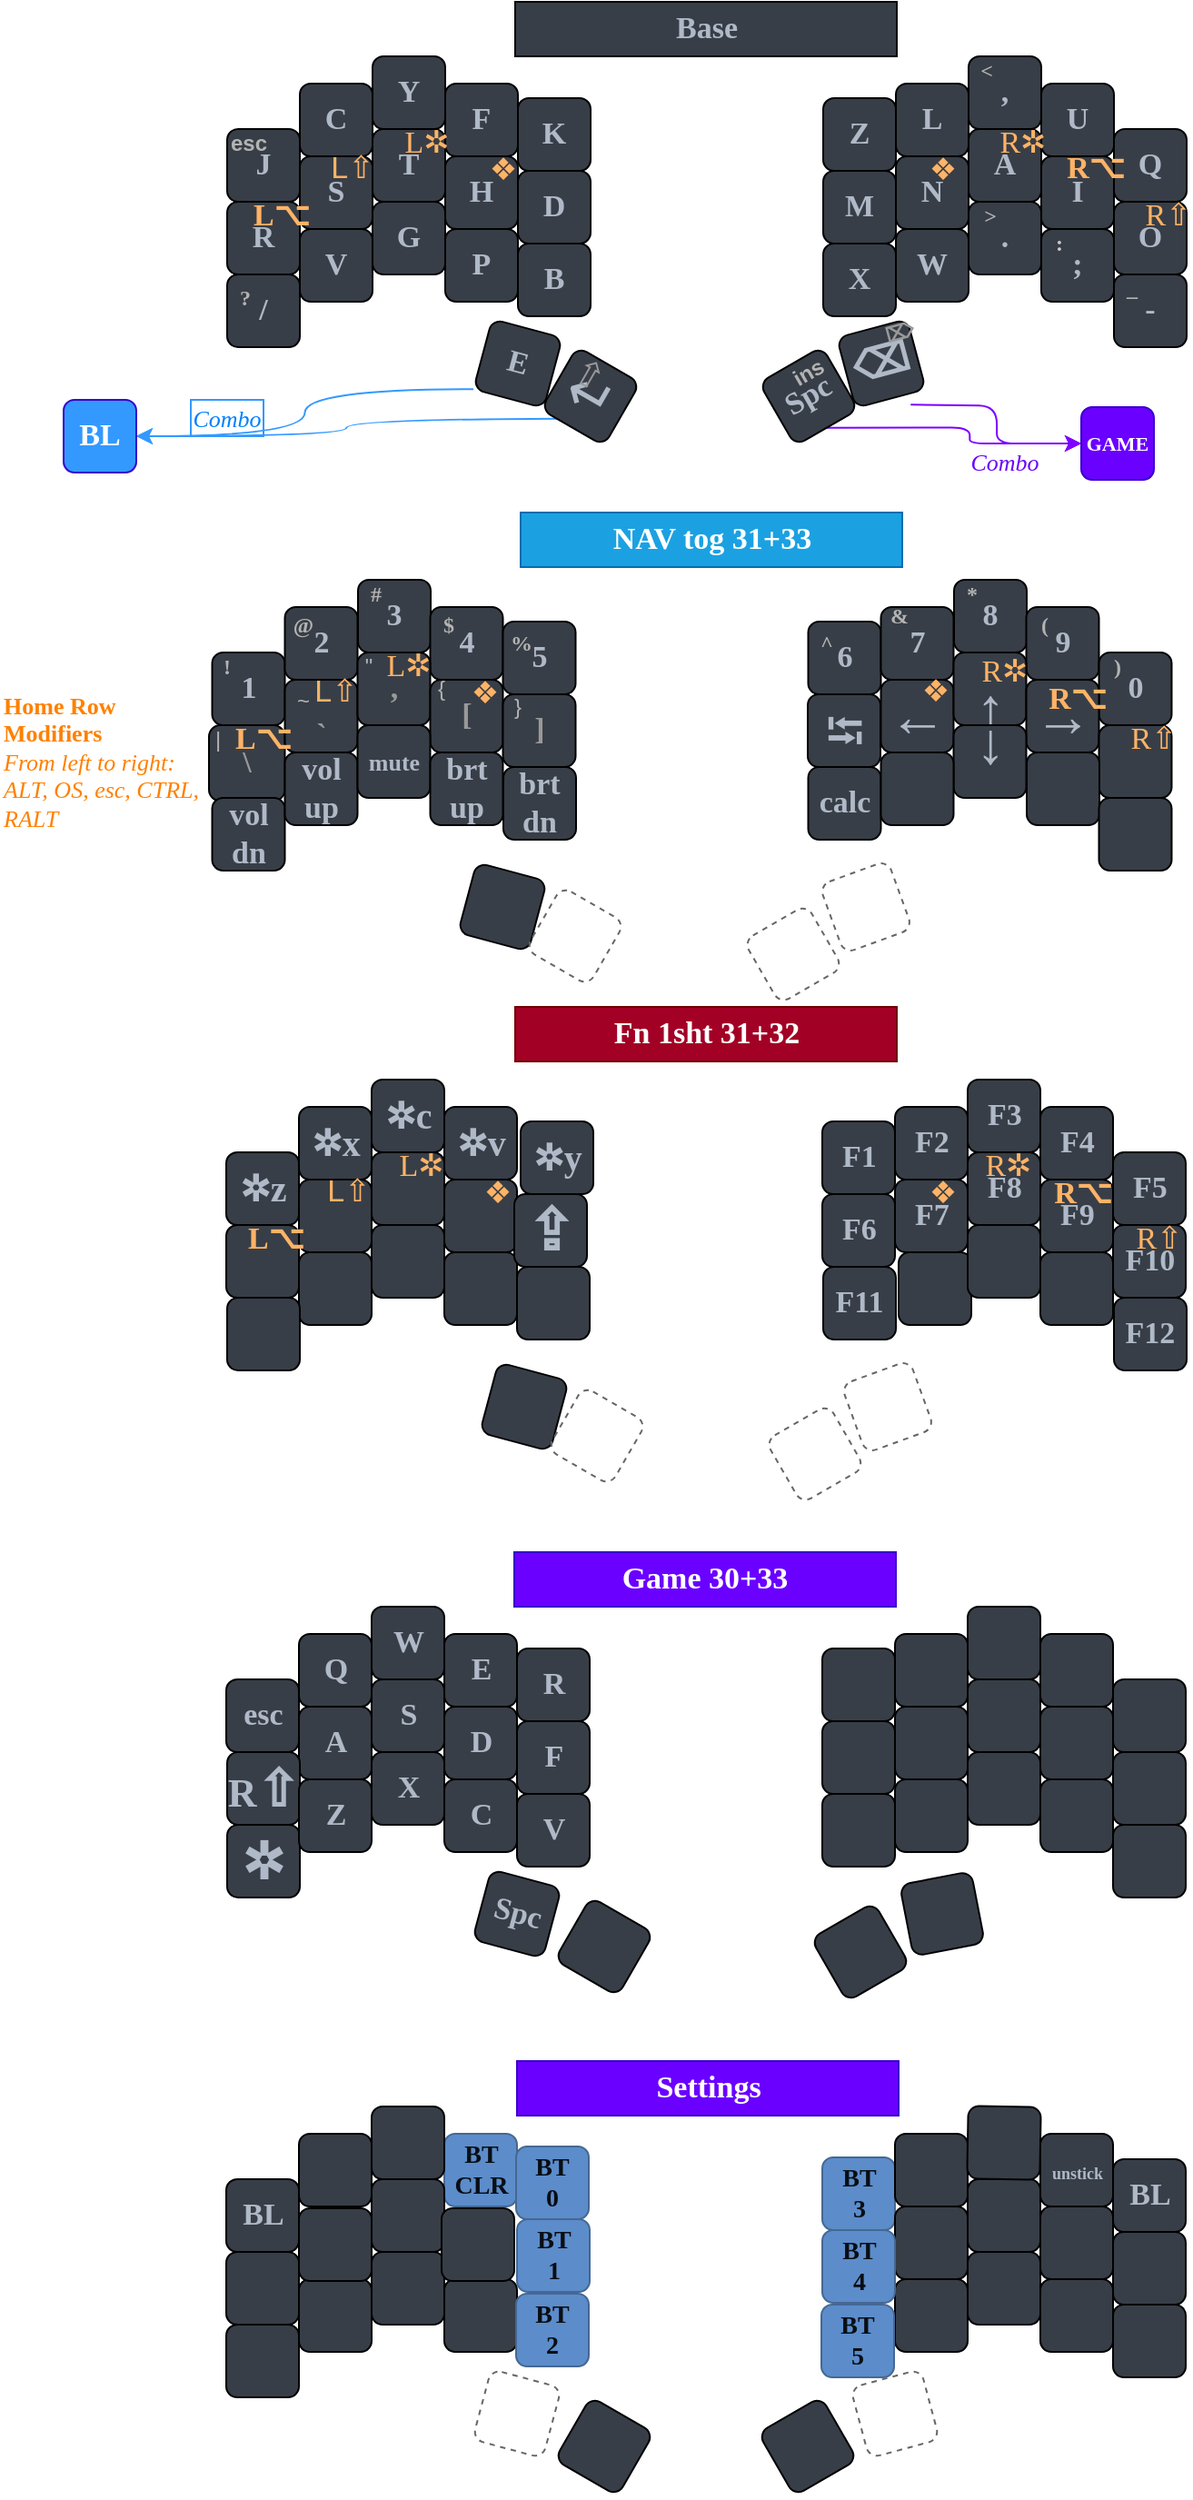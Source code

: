 <mxfile version="20.7.4" type="device"><diagram id="gd1CpKr-ede92DpmyQDB" name="Page-1"><mxGraphModel dx="909" dy="585" grid="1" gridSize="10" guides="1" tooltips="1" connect="1" arrows="1" fold="1" page="0" pageScale="1" pageWidth="827" pageHeight="1169" math="0" shadow="0"><root><mxCell id="0"/><mxCell id="1" parent="0"/><mxCell id="qOO70KsoDbuKheBEqoZG-1" value="J" style="whiteSpace=wrap;html=1;aspect=fixed;fontSize=17;fontFamily=Verdana;fontStyle=1;fontColor=#AFB9C7;fillColor=#383E47;rounded=1;" parent="1" vertex="1"><mxGeometry x="150" y="137" width="40" height="40" as="geometry"/></mxCell><mxCell id="qOO70KsoDbuKheBEqoZG-2" value="C" style="whiteSpace=wrap;html=1;aspect=fixed;fontSize=17;fontFamily=Verdana;fontStyle=1;fontColor=#AFB9C7;fillColor=#383E47;rounded=1;" parent="1" vertex="1"><mxGeometry x="190" y="112" width="40" height="40" as="geometry"/></mxCell><mxCell id="qOO70KsoDbuKheBEqoZG-3" value="Y" style="whiteSpace=wrap;html=1;aspect=fixed;fontSize=17;fontFamily=Verdana;fontStyle=1;fontColor=#AFB9C7;fillColor=#383E47;rounded=1;" parent="1" vertex="1"><mxGeometry x="230" y="97" width="40" height="40" as="geometry"/></mxCell><mxCell id="qOO70KsoDbuKheBEqoZG-4" value="F" style="whiteSpace=wrap;html=1;aspect=fixed;fontSize=17;fontFamily=Verdana;fontStyle=1;fontColor=#AFB9C7;fillColor=#383E47;rounded=1;" parent="1" vertex="1"><mxGeometry x="270" y="112" width="40" height="40" as="geometry"/></mxCell><mxCell id="qOO70KsoDbuKheBEqoZG-5" value="K" style="whiteSpace=wrap;html=1;aspect=fixed;fontSize=17;fontFamily=Verdana;fontStyle=1;fontColor=#AFB9C7;fillColor=#383E47;rounded=1;" parent="1" vertex="1"><mxGeometry x="310" y="120" width="40" height="40" as="geometry"/></mxCell><mxCell id="qOO70KsoDbuKheBEqoZG-6" value="R" style="whiteSpace=wrap;html=1;aspect=fixed;fontSize=17;fontFamily=Verdana;fontStyle=1;fontColor=#AFB9C7;fillColor=#383E47;rounded=1;" parent="1" vertex="1"><mxGeometry x="150" y="177" width="40" height="40" as="geometry"/></mxCell><mxCell id="qOO70KsoDbuKheBEqoZG-7" value="S" style="whiteSpace=wrap;html=1;aspect=fixed;fontSize=17;fontFamily=Verdana;fontStyle=1;fontColor=#AFB9C7;fillColor=#383E47;rounded=1;" parent="1" vertex="1"><mxGeometry x="190" y="152" width="40" height="40" as="geometry"/></mxCell><mxCell id="qOO70KsoDbuKheBEqoZG-8" value="T" style="whiteSpace=wrap;html=1;aspect=fixed;fontSize=17;fontFamily=Verdana;fontStyle=1;fontColor=#AFB9C7;fillColor=#383E47;rounded=1;" parent="1" vertex="1"><mxGeometry x="230" y="137" width="40" height="40" as="geometry"/></mxCell><mxCell id="qOO70KsoDbuKheBEqoZG-9" value="H" style="whiteSpace=wrap;html=1;aspect=fixed;fontSize=17;fontFamily=Verdana;fontStyle=1;fontColor=#AFB9C7;fillColor=#383E47;rounded=1;" parent="1" vertex="1"><mxGeometry x="270" y="152" width="40" height="40" as="geometry"/></mxCell><mxCell id="qOO70KsoDbuKheBEqoZG-10" value="D" style="whiteSpace=wrap;html=1;aspect=fixed;fontSize=17;fontFamily=Verdana;fontStyle=1;fontColor=#AFB9C7;fillColor=#383E47;rounded=1;" parent="1" vertex="1"><mxGeometry x="310" y="160" width="40" height="40" as="geometry"/></mxCell><mxCell id="qOO70KsoDbuKheBEqoZG-11" value="/" style="whiteSpace=wrap;html=1;aspect=fixed;fontSize=17;fontFamily=Verdana;fontStyle=1;fontColor=#AFB9C7;fillColor=#383E47;rounded=1;" parent="1" vertex="1"><mxGeometry x="150" y="217" width="40" height="40" as="geometry"/></mxCell><mxCell id="qOO70KsoDbuKheBEqoZG-12" value="V" style="whiteSpace=wrap;html=1;aspect=fixed;fontSize=17;fontFamily=Verdana;fontStyle=1;fontColor=#AFB9C7;fillColor=#383E47;rounded=1;" parent="1" vertex="1"><mxGeometry x="190" y="192" width="40" height="40" as="geometry"/></mxCell><mxCell id="qOO70KsoDbuKheBEqoZG-13" value="G" style="whiteSpace=wrap;html=1;aspect=fixed;fontSize=17;fontFamily=Verdana;fontStyle=1;fontColor=#AFB9C7;fillColor=#383E47;rounded=1;" parent="1" vertex="1"><mxGeometry x="230" y="177" width="40" height="40" as="geometry"/></mxCell><mxCell id="qOO70KsoDbuKheBEqoZG-14" value="P" style="whiteSpace=wrap;html=1;aspect=fixed;fontSize=17;fontFamily=Verdana;fontStyle=1;fontColor=#AFB9C7;fillColor=#383E47;rounded=1;" parent="1" vertex="1"><mxGeometry x="270" y="192" width="40" height="40" as="geometry"/></mxCell><mxCell id="qOO70KsoDbuKheBEqoZG-15" value="B" style="whiteSpace=wrap;html=1;aspect=fixed;fontSize=17;fontFamily=Verdana;fontStyle=1;fontColor=#AFB9C7;fillColor=#383E47;rounded=1;" parent="1" vertex="1"><mxGeometry x="310" y="200" width="40" height="40" as="geometry"/></mxCell><mxCell id="zbNO43xo326fNCO3hoac-62" style="rounded=0;orthogonalLoop=1;jettySize=auto;html=1;exitX=0;exitY=1;exitDx=0;exitDy=0;fontSize=9;fontColor=#0080ff;entryX=1;entryY=0.5;entryDx=0;entryDy=0;edgeStyle=orthogonalEdgeStyle;curved=1;strokeColor=#3399FF;" parent="1" source="HPtX7xIZIL-XqVwClu0g-1" target="zbNO43xo326fNCO3hoac-63" edge="1"><mxGeometry relative="1" as="geometry"><mxPoint x="170" y="310" as="targetPoint"/><mxPoint x="267.164" y="276.73" as="sourcePoint"/></mxGeometry></mxCell><mxCell id="zbNO43xo326fNCO3hoac-64" style="edgeStyle=orthogonalEdgeStyle;curved=1;rounded=0;orthogonalLoop=1;jettySize=auto;html=1;exitX=0.25;exitY=1;exitDx=0;exitDy=0;entryX=1;entryY=0.5;entryDx=0;entryDy=0;fontSize=9;fontColor=#0080ff;strokeColor=#3399FF;" parent="1" target="zbNO43xo326fNCO3hoac-63" edge="1"><mxGeometry relative="1" as="geometry"><mxPoint x="331.34" y="296.321" as="sourcePoint"/></mxGeometry></mxCell><mxCell id="qOO70KsoDbuKheBEqoZG-18" value="Z" style="whiteSpace=wrap;html=1;aspect=fixed;fontSize=17;fontFamily=Verdana;fontStyle=1;fontColor=#AFB9C7;fillColor=#383E47;rounded=1;" parent="1" vertex="1"><mxGeometry x="478" y="120" width="40" height="40" as="geometry"/></mxCell><mxCell id="qOO70KsoDbuKheBEqoZG-19" value="L" style="whiteSpace=wrap;html=1;aspect=fixed;fontSize=17;fontFamily=Verdana;fontStyle=1;fontColor=#AFB9C7;fillColor=#383E47;rounded=1;" parent="1" vertex="1"><mxGeometry x="518" y="112" width="40" height="40" as="geometry"/></mxCell><mxCell id="qOO70KsoDbuKheBEqoZG-20" value="," style="whiteSpace=wrap;html=1;aspect=fixed;fontSize=17;fontFamily=Verdana;fontStyle=1;fontColor=#AFB9C7;fillColor=#383E47;rounded=1;" parent="1" vertex="1"><mxGeometry x="558" y="97" width="40" height="40" as="geometry"/></mxCell><mxCell id="qOO70KsoDbuKheBEqoZG-21" value="U" style="whiteSpace=wrap;html=1;aspect=fixed;fontSize=17;fontFamily=Verdana;fontStyle=1;fontColor=#AFB9C7;fillColor=#383E47;rounded=1;" parent="1" vertex="1"><mxGeometry x="598" y="112" width="40" height="40" as="geometry"/></mxCell><mxCell id="qOO70KsoDbuKheBEqoZG-22" value="Q" style="whiteSpace=wrap;html=1;aspect=fixed;fontSize=17;fontFamily=Verdana;fontStyle=1;fontColor=#AFB9C7;fillColor=#383E47;rounded=1;" parent="1" vertex="1"><mxGeometry x="638" y="137" width="40" height="40" as="geometry"/></mxCell><mxCell id="qOO70KsoDbuKheBEqoZG-23" value="M" style="whiteSpace=wrap;html=1;aspect=fixed;fontSize=17;fontFamily=Verdana;fontStyle=1;fontColor=#AFB9C7;fillColor=#383E47;rounded=1;" parent="1" vertex="1"><mxGeometry x="478" y="160" width="40" height="40" as="geometry"/></mxCell><mxCell id="qOO70KsoDbuKheBEqoZG-24" value="N" style="whiteSpace=wrap;html=1;aspect=fixed;fontSize=17;fontFamily=Verdana;fontStyle=1;fontColor=#AFB9C7;fillColor=#383E47;rounded=1;" parent="1" vertex="1"><mxGeometry x="518" y="152" width="40" height="40" as="geometry"/></mxCell><mxCell id="qOO70KsoDbuKheBEqoZG-25" value="A" style="whiteSpace=wrap;html=1;aspect=fixed;fontSize=17;fontFamily=Verdana;fontStyle=1;fontColor=#AFB9C7;fillColor=#383E47;rounded=1;" parent="1" vertex="1"><mxGeometry x="558" y="137" width="40" height="40" as="geometry"/></mxCell><mxCell id="qOO70KsoDbuKheBEqoZG-26" value="I" style="whiteSpace=wrap;html=1;aspect=fixed;fontSize=17;fontFamily=Verdana;fontStyle=1;fontColor=#AFB9C7;fillColor=#383E47;rounded=1;" parent="1" vertex="1"><mxGeometry x="598" y="152" width="40" height="40" as="geometry"/></mxCell><mxCell id="qOO70KsoDbuKheBEqoZG-27" value="O" style="whiteSpace=wrap;html=1;aspect=fixed;fontSize=17;fontFamily=Verdana;fontStyle=1;fontColor=#AFB9C7;fillColor=#383E47;rounded=1;" parent="1" vertex="1"><mxGeometry x="638" y="177" width="40" height="40" as="geometry"/></mxCell><mxCell id="qOO70KsoDbuKheBEqoZG-28" value="X" style="whiteSpace=wrap;html=1;aspect=fixed;fontSize=17;fontFamily=Verdana;fontStyle=1;fontColor=#AFB9C7;fillColor=#383E47;rounded=1;" parent="1" vertex="1"><mxGeometry x="478" y="200" width="40" height="40" as="geometry"/></mxCell><mxCell id="qOO70KsoDbuKheBEqoZG-29" value="W" style="whiteSpace=wrap;html=1;aspect=fixed;fontSize=17;fontFamily=Verdana;fontStyle=1;fontColor=#AFB9C7;fillColor=#383E47;rounded=1;" parent="1" vertex="1"><mxGeometry x="518" y="192" width="40" height="40" as="geometry"/></mxCell><mxCell id="qOO70KsoDbuKheBEqoZG-30" value="." style="whiteSpace=wrap;html=1;aspect=fixed;fontSize=17;fontFamily=Verdana;fontStyle=1;fontColor=#AFB9C7;fillColor=#383E47;rounded=1;" parent="1" vertex="1"><mxGeometry x="558" y="177" width="40" height="40" as="geometry"/></mxCell><mxCell id="qOO70KsoDbuKheBEqoZG-31" value=";" style="whiteSpace=wrap;html=1;aspect=fixed;fontSize=17;fontFamily=Verdana;fontStyle=1;fontColor=#AFB9C7;fillColor=#383E47;rounded=1;" parent="1" vertex="1"><mxGeometry x="598" y="192" width="40" height="40" as="geometry"/></mxCell><mxCell id="qOO70KsoDbuKheBEqoZG-32" value="-" style="whiteSpace=wrap;html=1;aspect=fixed;fontSize=17;fontFamily=Verdana;fontStyle=1;fontColor=#AFB9C7;fillColor=#383E47;rounded=1;" parent="1" vertex="1"><mxGeometry x="638" y="217" width="40" height="40" as="geometry"/></mxCell><mxCell id="qOO70KsoDbuKheBEqoZG-245" style="edgeStyle=orthogonalEdgeStyle;rounded=1;orthogonalLoop=1;jettySize=auto;html=1;exitX=0.5;exitY=1;exitDx=0;exitDy=0;entryX=0;entryY=0.5;entryDx=0;entryDy=0;fontFamily=Verdana;fontSize=14;fontColor=#6906F9;strokeColor=#7F00FF;" parent="1" source="qOO70KsoDbuKheBEqoZG-33" target="qOO70KsoDbuKheBEqoZG-145" edge="1"><mxGeometry relative="1" as="geometry"/></mxCell><mxCell id="qOO70KsoDbuKheBEqoZG-33" value="Spc" style="whiteSpace=wrap;html=1;aspect=fixed;rotation=-30;fontSize=17;fontFamily=Verdana;fontStyle=1;fontColor=#AFB9C7;fillColor=#383E47;rounded=1;" parent="1" vertex="1"><mxGeometry x="450" y="264" width="40" height="40" as="geometry"/></mxCell><mxCell id="qOO70KsoDbuKheBEqoZG-246" style="edgeStyle=orthogonalEdgeStyle;rounded=1;orthogonalLoop=1;jettySize=auto;html=1;exitX=0.5;exitY=1;exitDx=0;exitDy=0;entryX=0;entryY=0.5;entryDx=0;entryDy=0;fontFamily=Verdana;fontSize=14;fontColor=#6906F9;strokeColor=#7F00FF;" parent="1" target="qOO70KsoDbuKheBEqoZG-145" edge="1"><mxGeometry relative="1" as="geometry"><mxPoint x="526.144" y="288.66" as="sourcePoint"/></mxGeometry></mxCell><mxCell id="qOO70KsoDbuKheBEqoZG-35" value="&lt;b&gt;Base&lt;/b&gt;" style="rounded=0;whiteSpace=wrap;html=1;fontFamily=Verdana;fontSize=17;fontColor=#AFB9C7;fillColor=#383E47;" parent="1" vertex="1"><mxGeometry x="308.5" y="67" width="210" height="30" as="geometry"/></mxCell><mxCell id="qOO70KsoDbuKheBEqoZG-36" value="1" style="whiteSpace=wrap;html=1;aspect=fixed;fontSize=17;fontFamily=Verdana;fontStyle=1;fontColor=#AFB9C7;fillColor=#383E47;rounded=1;" parent="1" vertex="1"><mxGeometry x="141.75" y="425" width="40" height="40" as="geometry"/></mxCell><mxCell id="qOO70KsoDbuKheBEqoZG-37" value="2" style="whiteSpace=wrap;html=1;aspect=fixed;fontSize=17;fontFamily=Verdana;fontStyle=1;fontColor=#AFB9C7;fillColor=#383E47;rounded=1;" parent="1" vertex="1"><mxGeometry x="181.75" y="400" width="40" height="40" as="geometry"/></mxCell><mxCell id="qOO70KsoDbuKheBEqoZG-38" value="3" style="whiteSpace=wrap;html=1;aspect=fixed;fontSize=17;fontFamily=Verdana;fontStyle=1;fontColor=#AFB9C7;fillColor=#383E47;rounded=1;" parent="1" vertex="1"><mxGeometry x="222" y="385" width="40" height="40" as="geometry"/></mxCell><mxCell id="qOO70KsoDbuKheBEqoZG-39" value="4" style="whiteSpace=wrap;html=1;aspect=fixed;fontSize=17;fontFamily=Verdana;fontStyle=1;fontColor=#AFB9C7;fillColor=#383E47;rounded=1;" parent="1" vertex="1"><mxGeometry x="261.75" y="400" width="40" height="40" as="geometry"/></mxCell><mxCell id="qOO70KsoDbuKheBEqoZG-40" value="5" style="whiteSpace=wrap;html=1;aspect=fixed;fontSize=17;fontFamily=Verdana;fontStyle=1;fontColor=#AFB9C7;fillColor=#383E47;rounded=1;" parent="1" vertex="1"><mxGeometry x="301.75" y="408" width="40" height="40" as="geometry"/></mxCell><mxCell id="qOO70KsoDbuKheBEqoZG-41" value="" style="whiteSpace=wrap;html=1;aspect=fixed;fontSize=17;fontFamily=Verdana;fontStyle=1;fontColor=#AFB9C7;fillColor=#383E47;rounded=1;" parent="1" vertex="1"><mxGeometry x="519.5" y="755" width="40" height="40" as="geometry"/></mxCell><mxCell id="qOO70KsoDbuKheBEqoZG-42" value="" style="whiteSpace=wrap;html=1;aspect=fixed;fontSize=17;fontFamily=Verdana;fontStyle=1;fontColor=#AFB9C7;fillColor=#383E47;rounded=1;" parent="1" vertex="1"><mxGeometry x="189.5" y="715" width="40" height="40" as="geometry"/></mxCell><mxCell id="qOO70KsoDbuKheBEqoZG-43" value="" style="whiteSpace=wrap;html=1;aspect=fixed;fontSize=17;fontFamily=Verdana;fontStyle=1;fontColor=#AFB9C7;fillColor=#383E47;rounded=1;" parent="1" vertex="1"><mxGeometry x="229.5" y="700" width="40" height="40" as="geometry"/></mxCell><mxCell id="qOO70KsoDbuKheBEqoZG-44" value="" style="whiteSpace=wrap;html=1;aspect=fixed;fontSize=17;fontFamily=Verdana;fontStyle=1;fontColor=#AFB9C7;fillColor=#383E47;rounded=1;" parent="1" vertex="1"><mxGeometry x="269.5" y="715" width="40" height="40" as="geometry"/></mxCell><mxCell id="qOO70KsoDbuKheBEqoZG-45" value="&lt;span style=&quot;font-family: &amp;quot;segoe ui emoji&amp;quot;, &amp;quot;apple color emoji&amp;quot;, &amp;quot;noto color emoji&amp;quot;; font-size: 20px;&quot;&gt;✲y&lt;/span&gt;" style="whiteSpace=wrap;html=1;aspect=fixed;fontSize=17;fontFamily=Verdana;fontStyle=1;fontColor=#AFB9C7;fillColor=#383E47;rounded=1;" parent="1" vertex="1"><mxGeometry x="311.5" y="683" width="40" height="40" as="geometry"/></mxCell><mxCell id="qOO70KsoDbuKheBEqoZG-46" value="F11" style="whiteSpace=wrap;html=1;aspect=fixed;fontSize=17;fontFamily=Verdana;fontStyle=1;fontColor=#AFB9C7;fillColor=#383E47;rounded=1;" parent="1" vertex="1"><mxGeometry x="478" y="763" width="40" height="40" as="geometry"/></mxCell><mxCell id="qOO70KsoDbuKheBEqoZG-47" value="" style="whiteSpace=wrap;html=1;aspect=fixed;fontSize=17;fontFamily=Verdana;fontStyle=1;fontColor=#AFB9C7;fillColor=#383E47;rounded=1;" parent="1" vertex="1"><mxGeometry x="189.5" y="755" width="40" height="40" as="geometry"/></mxCell><mxCell id="qOO70KsoDbuKheBEqoZG-48" value="" style="whiteSpace=wrap;html=1;aspect=fixed;fontSize=17;fontFamily=Verdana;fontStyle=1;fontColor=#AFB9C7;fillColor=#383E47;rounded=1;" parent="1" vertex="1"><mxGeometry x="229.5" y="740" width="40" height="40" as="geometry"/></mxCell><mxCell id="qOO70KsoDbuKheBEqoZG-49" value="" style="whiteSpace=wrap;html=1;aspect=fixed;fontSize=17;fontFamily=Verdana;fontStyle=1;fontColor=#AFB9C7;fillColor=#383E47;rounded=1;" parent="1" vertex="1"><mxGeometry x="269.5" y="755" width="40" height="40" as="geometry"/></mxCell><mxCell id="qOO70KsoDbuKheBEqoZG-50" value="" style="whiteSpace=wrap;html=1;aspect=fixed;fontSize=17;fontFamily=Verdana;fontStyle=1;fontColor=#AFB9C7;fillColor=#383E47;rounded=1;" parent="1" vertex="1"><mxGeometry x="309.5" y="763" width="40" height="40" as="geometry"/></mxCell><mxCell id="qOO70KsoDbuKheBEqoZG-53" value="6" style="whiteSpace=wrap;html=1;aspect=fixed;fontSize=17;fontFamily=Verdana;fontStyle=1;fontColor=#AFB9C7;fillColor=#383E47;rounded=1;" parent="1" vertex="1"><mxGeometry x="469.75" y="408" width="40" height="40" as="geometry"/></mxCell><mxCell id="qOO70KsoDbuKheBEqoZG-54" value="7" style="whiteSpace=wrap;html=1;aspect=fixed;fontSize=17;fontFamily=Verdana;fontStyle=1;fontColor=#AFB9C7;fillColor=#383E47;rounded=1;" parent="1" vertex="1"><mxGeometry x="509.75" y="400" width="40" height="40" as="geometry"/></mxCell><mxCell id="qOO70KsoDbuKheBEqoZG-55" value="8" style="whiteSpace=wrap;html=1;aspect=fixed;fontSize=17;fontFamily=Verdana;fontStyle=1;fontColor=#AFB9C7;fillColor=#383E47;rounded=1;" parent="1" vertex="1"><mxGeometry x="550" y="385" width="40" height="40" as="geometry"/></mxCell><mxCell id="qOO70KsoDbuKheBEqoZG-56" value="9" style="whiteSpace=wrap;html=1;aspect=fixed;fontSize=17;fontFamily=Verdana;fontStyle=1;fontColor=#AFB9C7;fillColor=#383E47;rounded=1;" parent="1" vertex="1"><mxGeometry x="589.75" y="400" width="40" height="40" as="geometry"/></mxCell><mxCell id="qOO70KsoDbuKheBEqoZG-57" value="0" style="whiteSpace=wrap;html=1;aspect=fixed;fontSize=17;fontFamily=Verdana;fontStyle=1;fontColor=#AFB9C7;fillColor=#383E47;rounded=1;" parent="1" vertex="1"><mxGeometry x="629.75" y="425" width="40" height="40" as="geometry"/></mxCell><mxCell id="qOO70KsoDbuKheBEqoZG-58" value="F6" style="whiteSpace=wrap;html=1;aspect=fixed;fontSize=17;fontFamily=Verdana;fontStyle=1;fontColor=#AFB9C7;fillColor=#383E47;rounded=1;" parent="1" vertex="1"><mxGeometry x="477.5" y="723" width="40" height="40" as="geometry"/></mxCell><mxCell id="qOO70KsoDbuKheBEqoZG-59" value="F7" style="whiteSpace=wrap;html=1;aspect=fixed;fontSize=17;fontFamily=Verdana;fontStyle=1;fontColor=#AFB9C7;fillColor=#383E47;rounded=1;" parent="1" vertex="1"><mxGeometry x="517.5" y="715" width="40" height="40" as="geometry"/></mxCell><mxCell id="qOO70KsoDbuKheBEqoZG-60" value="F8" style="whiteSpace=wrap;html=1;aspect=fixed;fontSize=17;fontFamily=Verdana;fontStyle=1;fontColor=#AFB9C7;fillColor=#383E47;rounded=1;" parent="1" vertex="1"><mxGeometry x="557.5" y="700" width="40" height="40" as="geometry"/></mxCell><mxCell id="qOO70KsoDbuKheBEqoZG-61" value="F9" style="whiteSpace=wrap;html=1;aspect=fixed;fontSize=17;fontFamily=Verdana;fontStyle=1;fontColor=#AFB9C7;fillColor=#383E47;rounded=1;" parent="1" vertex="1"><mxGeometry x="597.5" y="715" width="40" height="40" as="geometry"/></mxCell><mxCell id="qOO70KsoDbuKheBEqoZG-62" value="F10" style="whiteSpace=wrap;html=1;aspect=fixed;fontSize=17;fontFamily=Verdana;fontStyle=1;fontColor=#AFB9C7;fillColor=#383E47;rounded=1;" parent="1" vertex="1"><mxGeometry x="637.5" y="740" width="40" height="40" as="geometry"/></mxCell><mxCell id="qOO70KsoDbuKheBEqoZG-63" value="" style="whiteSpace=wrap;html=1;aspect=fixed;fontSize=17;fontFamily=Verdana;fontStyle=1;fontColor=#AFB9C7;fillColor=#383E47;rounded=1;" parent="1" vertex="1"><mxGeometry x="150" y="780" width="40" height="40" as="geometry"/></mxCell><mxCell id="qOO70KsoDbuKheBEqoZG-64" value="" style="whiteSpace=wrap;html=1;aspect=fixed;fontSize=17;fontFamily=Verdana;fontStyle=1;fontColor=#AFB9C7;fillColor=#383E47;rounded=1;" parent="1" vertex="1"><mxGeometry x="149.5" y="740" width="40" height="40" as="geometry"/></mxCell><mxCell id="qOO70KsoDbuKheBEqoZG-65" value="" style="whiteSpace=wrap;html=1;aspect=fixed;fontSize=17;fontFamily=Verdana;fontStyle=1;fontColor=#AFB9C7;fillColor=#383E47;rounded=1;" parent="1" vertex="1"><mxGeometry x="557.5" y="740" width="40" height="40" as="geometry"/></mxCell><mxCell id="qOO70KsoDbuKheBEqoZG-66" value="" style="whiteSpace=wrap;html=1;aspect=fixed;fontSize=17;fontFamily=Verdana;fontStyle=1;fontColor=#AFB9C7;fillColor=#383E47;rounded=1;" parent="1" vertex="1"><mxGeometry x="597.5" y="755" width="40" height="40" as="geometry"/></mxCell><mxCell id="qOO70KsoDbuKheBEqoZG-67" value="F12" style="whiteSpace=wrap;html=1;aspect=fixed;fontSize=17;fontFamily=Verdana;fontStyle=1;fontColor=#AFB9C7;fillColor=#383E47;rounded=1;" parent="1" vertex="1"><mxGeometry x="638" y="780" width="40" height="40" as="geometry"/></mxCell><mxCell id="qOO70KsoDbuKheBEqoZG-70" value="&lt;b&gt;NAV tog 31+33&lt;/b&gt; " style="rounded=0;whiteSpace=wrap;html=1;fontFamily=Verdana;fontSize=17;fillColor=#1ba1e2;strokeColor=#006EAF;fontStyle=0;fontColor=#ffffff;" parent="1" vertex="1"><mxGeometry x="311.5" y="348" width="210" height="30" as="geometry"/></mxCell><mxCell id="qOO70KsoDbuKheBEqoZG-106" value="&lt;span style=&quot;font-family: &amp;quot;segoe ui emoji&amp;quot;, &amp;quot;apple color emoji&amp;quot;, &amp;quot;noto color emoji&amp;quot;; font-size: 20px;&quot;&gt;✲z&lt;/span&gt;" style="whiteSpace=wrap;html=1;aspect=fixed;fontSize=17;fontFamily=Verdana;fontStyle=1;fontColor=#AFB9C7;fillColor=#383E47;rounded=1;" parent="1" vertex="1"><mxGeometry x="149.5" y="700" width="40" height="40" as="geometry"/></mxCell><mxCell id="qOO70KsoDbuKheBEqoZG-107" value="&lt;span style=&quot;font-family: &amp;quot;segoe ui emoji&amp;quot;, &amp;quot;apple color emoji&amp;quot;, &amp;quot;noto color emoji&amp;quot;; font-size: 20px;&quot;&gt;✲x&lt;/span&gt;" style="whiteSpace=wrap;html=1;aspect=fixed;fontSize=17;fontFamily=Verdana;fontStyle=1;fontColor=#AFB9C7;fillColor=#383E47;rounded=1;" parent="1" vertex="1"><mxGeometry x="189.5" y="675" width="40" height="40" as="geometry"/></mxCell><mxCell id="qOO70KsoDbuKheBEqoZG-108" value="&lt;span style=&quot;font-family: &amp;quot;segoe ui emoji&amp;quot;, &amp;quot;apple color emoji&amp;quot;, &amp;quot;noto color emoji&amp;quot;; font-size: 20px;&quot;&gt;✲c&lt;/span&gt;" style="whiteSpace=wrap;html=1;aspect=fixed;fontSize=17;fontFamily=Verdana;fontStyle=1;fontColor=#AFB9C7;fillColor=#383E47;rounded=1;" parent="1" vertex="1"><mxGeometry x="229.5" y="660" width="40" height="40" as="geometry"/></mxCell><mxCell id="qOO70KsoDbuKheBEqoZG-109" value="&lt;span style=&quot;font-family: &amp;quot;segoe ui emoji&amp;quot;, &amp;quot;apple color emoji&amp;quot;, &amp;quot;noto color emoji&amp;quot;; font-size: 20px;&quot;&gt;✲v&lt;/span&gt;" style="whiteSpace=wrap;html=1;aspect=fixed;fontSize=17;fontFamily=Verdana;fontStyle=1;fontColor=#AFB9C7;fillColor=#383E47;rounded=1;" parent="1" vertex="1"><mxGeometry x="269.5" y="675" width="40" height="40" as="geometry"/></mxCell><mxCell id="qOO70KsoDbuKheBEqoZG-111" value="&lt;font color=&quot;#999999&quot;&gt;\&lt;/font&gt;" style="whiteSpace=wrap;html=1;aspect=fixed;fontSize=17;fontFamily=Verdana;fontStyle=1;fillColor=#383E47;strokeColor=#000000;fontColor=#302316;rounded=1;" parent="1" vertex="1"><mxGeometry x="140" y="465" width="41.75" height="41.75" as="geometry"/></mxCell><mxCell id="qOO70KsoDbuKheBEqoZG-112" value="&lt;br&gt;&lt;div&gt;&lt;font style=&quot;font-size: 17px;&quot; color=&quot;#999999&quot;&gt;`&lt;/font&gt;&lt;/div&gt;" style="whiteSpace=wrap;html=1;aspect=fixed;fontSize=17;fontFamily=Verdana;fontStyle=1;fillColor=#383E47;strokeColor=#000000;fontColor=#302316;rounded=1;" parent="1" vertex="1"><mxGeometry x="181.75" y="440" width="40" height="40" as="geometry"/></mxCell><mxCell id="qOO70KsoDbuKheBEqoZG-113" value="&lt;font color=&quot;#999999&quot;&gt;,&lt;/font&gt;" style="whiteSpace=wrap;html=1;aspect=fixed;fontSize=17;fontFamily=Verdana;fontStyle=1;fillColor=#383E47;strokeColor=#000000;fontColor=#302316;rounded=1;" parent="1" vertex="1"><mxGeometry x="221.75" y="425" width="40" height="40" as="geometry"/></mxCell><mxCell id="qOO70KsoDbuKheBEqoZG-114" value="&lt;font color=&quot;#999999&quot;&gt;[&lt;/font&gt;" style="whiteSpace=wrap;html=1;aspect=fixed;fontSize=17;fontFamily=Verdana;fontStyle=1;fillColor=#383E47;strokeColor=#000000;fontColor=#302316;rounded=1;" parent="1" vertex="1"><mxGeometry x="261.75" y="440" width="40" height="40" as="geometry"/></mxCell><mxCell id="qOO70KsoDbuKheBEqoZG-115" value="&lt;font color=&quot;#999999&quot;&gt;]&lt;/font&gt;" style="whiteSpace=wrap;html=1;aspect=fixed;fontSize=17;fontFamily=Verdana;fontStyle=1;fillColor=#383E47;strokeColor=#000000;fontColor=#302316;rounded=1;" parent="1" vertex="1"><mxGeometry x="301.75" y="448" width="40" height="40" as="geometry"/></mxCell><mxCell id="qOO70KsoDbuKheBEqoZG-116" value="vol dn" style="whiteSpace=wrap;html=1;aspect=fixed;fontSize=17;fontFamily=Verdana;fontStyle=1;fontColor=#AFB9C7;fillColor=#383E47;rounded=1;" parent="1" vertex="1"><mxGeometry x="141.75" y="505" width="40" height="40" as="geometry"/></mxCell><mxCell id="qOO70KsoDbuKheBEqoZG-117" value="vol up" style="whiteSpace=wrap;html=1;aspect=fixed;fontSize=17;fontFamily=Verdana;fontStyle=1;fontColor=#AFB9C7;fillColor=#383E47;rounded=1;" parent="1" vertex="1"><mxGeometry x="181.75" y="480" width="40" height="40" as="geometry"/></mxCell><mxCell id="qOO70KsoDbuKheBEqoZG-118" value="&lt;font style=&quot;font-size: 13px;&quot;&gt;mute&lt;/font&gt;" style="whiteSpace=wrap;html=1;aspect=fixed;fontSize=17;fontFamily=Verdana;fontStyle=1;fontColor=#AFB9C7;fillColor=#383E47;rounded=1;" parent="1" vertex="1"><mxGeometry x="221.75" y="465" width="40" height="40" as="geometry"/></mxCell><mxCell id="qOO70KsoDbuKheBEqoZG-119" value="&lt;span style=&quot;font-family: &amp;quot;segoe ui emoji&amp;quot;, &amp;quot;apple color emoji&amp;quot;, &amp;quot;noto color emoji&amp;quot;; font-size: 28px; font-weight: 400;&quot;&gt;⭾&lt;/span&gt;" style="whiteSpace=wrap;html=1;aspect=fixed;fontSize=17;fontFamily=Verdana;fontStyle=1;fontColor=#AFB9C7;fillColor=#383E47;rounded=1;" parent="1" vertex="1"><mxGeometry x="469.5" y="448" width="40" height="40" as="geometry"/></mxCell><mxCell id="qOO70KsoDbuKheBEqoZG-120" value="brt up" style="whiteSpace=wrap;html=1;aspect=fixed;fontSize=17;fontFamily=Verdana;fontStyle=1;fontColor=#AFB9C7;fillColor=#383E47;rounded=1;" parent="1" vertex="1"><mxGeometry x="261.75" y="480" width="40" height="40" as="geometry"/></mxCell><mxCell id="qOO70KsoDbuKheBEqoZG-123" value="F1" style="whiteSpace=wrap;html=1;aspect=fixed;fontSize=17;fontFamily=Verdana;fontStyle=1;fontColor=#AFB9C7;fillColor=#383E47;rounded=1;" parent="1" vertex="1"><mxGeometry x="477.5" y="683" width="40" height="40" as="geometry"/></mxCell><mxCell id="qOO70KsoDbuKheBEqoZG-124" value="F2" style="whiteSpace=wrap;html=1;aspect=fixed;fontSize=17;fontFamily=Verdana;fontStyle=1;fontColor=#AFB9C7;fillColor=#383E47;rounded=1;" parent="1" vertex="1"><mxGeometry x="517.5" y="675" width="40" height="40" as="geometry"/></mxCell><mxCell id="qOO70KsoDbuKheBEqoZG-125" value="F3" style="whiteSpace=wrap;html=1;aspect=fixed;fontSize=17;fontFamily=Verdana;fontStyle=1;fontColor=#AFB9C7;fillColor=#383E47;rounded=1;" parent="1" vertex="1"><mxGeometry x="557.5" y="660" width="40" height="40" as="geometry"/></mxCell><mxCell id="qOO70KsoDbuKheBEqoZG-126" value="F4" style="whiteSpace=wrap;html=1;aspect=fixed;fontSize=17;fontFamily=Verdana;fontStyle=1;fontColor=#AFB9C7;fillColor=#383E47;rounded=1;" parent="1" vertex="1"><mxGeometry x="597.5" y="675" width="40" height="40" as="geometry"/></mxCell><mxCell id="qOO70KsoDbuKheBEqoZG-127" value="F5" style="whiteSpace=wrap;html=1;aspect=fixed;fontSize=17;fontFamily=Verdana;fontStyle=1;fontColor=#AFB9C7;fillColor=#383E47;rounded=1;" parent="1" vertex="1"><mxGeometry x="637.5" y="700" width="40" height="40" as="geometry"/></mxCell><mxCell id="qOO70KsoDbuKheBEqoZG-128" value="" style="whiteSpace=wrap;html=1;aspect=fixed;fontSize=14;fontFamily=Verdana;fontStyle=1;fontColor=#AFB9C7;fillColor=#383E47;rounded=1;rotation=15;" parent="1" vertex="1"><mxGeometry x="281.5" y="545" width="40" height="40" as="geometry"/></mxCell><mxCell id="qOO70KsoDbuKheBEqoZG-129" value="&lt;span style=&quot;font-family: &amp;quot;segoe ui emoji&amp;quot;, &amp;quot;apple color emoji&amp;quot;, &amp;quot;noto color emoji&amp;quot;; font-size: 32px;&quot;&gt;←&lt;/span&gt;" style="whiteSpace=wrap;html=1;aspect=fixed;fontSize=17;fontFamily=Verdana;fontStyle=1;fontColor=#AFB9C7;fillColor=#383E47;rounded=1;" parent="1" vertex="1"><mxGeometry x="509.75" y="440" width="40" height="40" as="geometry"/></mxCell><mxCell id="qOO70KsoDbuKheBEqoZG-130" value="&lt;br&gt;&lt;div&gt;&lt;span style=&quot;font-family: &amp;quot;segoe ui emoji&amp;quot;, &amp;quot;apple color emoji&amp;quot;, &amp;quot;noto color emoji&amp;quot;; font-size: 32px;&quot;&gt;↑&lt;/span&gt;&lt;/div&gt;" style="whiteSpace=wrap;html=1;aspect=fixed;fontSize=17;fontFamily=Verdana;fontStyle=1;fontColor=#AFB9C7;fillColor=#383E47;rounded=1;" parent="1" vertex="1"><mxGeometry x="549.75" y="425" width="40" height="40" as="geometry"/></mxCell><mxCell id="qOO70KsoDbuKheBEqoZG-131" value="&lt;span style=&quot;font-family: &amp;quot;segoe ui emoji&amp;quot;, &amp;quot;apple color emoji&amp;quot;, &amp;quot;noto color emoji&amp;quot;; font-size: 32px;&quot;&gt;→&lt;/span&gt;" style="whiteSpace=wrap;html=1;aspect=fixed;fontSize=17;fontFamily=Verdana;fontStyle=1;fontColor=#AFB9C7;fillColor=#383E47;rounded=1;" parent="1" vertex="1"><mxGeometry x="589.75" y="440" width="40" height="40" as="geometry"/></mxCell><mxCell id="qOO70KsoDbuKheBEqoZG-132" value="" style="whiteSpace=wrap;html=1;aspect=fixed;fontSize=17;fontFamily=Verdana;fontStyle=1;fontColor=#AFB9C7;fillColor=#383E47;rounded=1;" parent="1" vertex="1"><mxGeometry x="629.75" y="465" width="40" height="40" as="geometry"/></mxCell><mxCell id="qOO70KsoDbuKheBEqoZG-133" value="calc" style="whiteSpace=wrap;html=1;aspect=fixed;fontSize=17;fontFamily=Verdana;fontStyle=1;fontColor=#AFB9C7;fillColor=#383E47;rounded=1;" parent="1" vertex="1"><mxGeometry x="469.75" y="488" width="40" height="40" as="geometry"/></mxCell><mxCell id="qOO70KsoDbuKheBEqoZG-134" value="" style="whiteSpace=wrap;html=1;aspect=fixed;fontSize=11;fontFamily=Verdana;fontStyle=1;fontColor=#AFB9C7;fillColor=#383E47;rounded=1;" parent="1" vertex="1"><mxGeometry x="590" y="480" width="40" height="40" as="geometry"/></mxCell><mxCell id="qOO70KsoDbuKheBEqoZG-135" value="&#xA;&lt;span style=&quot;font-family: &amp;quot;segoe ui emoji&amp;quot;, &amp;quot;apple color emoji&amp;quot;, &amp;quot;noto color emoji&amp;quot;; font-size: 32px;&quot;&gt;↓&lt;/span&gt;&#xA;&#xA;" style="whiteSpace=wrap;html=1;aspect=fixed;fontSize=17;fontFamily=Verdana;fontStyle=1;fontColor=#AFB9C7;fillColor=#383E47;rounded=1;" parent="1" vertex="1"><mxGeometry x="549.75" y="465" width="40" height="40" as="geometry"/></mxCell><mxCell id="qOO70KsoDbuKheBEqoZG-136" value="" style="whiteSpace=wrap;html=1;aspect=fixed;fontSize=12;fontFamily=Verdana;fontStyle=1;fontColor=#AFB9C7;fillColor=#383E47;rounded=1;" parent="1" vertex="1"><mxGeometry x="509.75" y="480" width="40" height="40" as="geometry"/></mxCell><mxCell id="qOO70KsoDbuKheBEqoZG-137" value="&lt;span style=&quot;font-family: &amp;quot;segoe ui emoji&amp;quot;, &amp;quot;apple color emoji&amp;quot;, &amp;quot;noto color emoji&amp;quot;; font-size: 32px;&quot;&gt;⇪&lt;/span&gt;" style="whiteSpace=wrap;html=1;aspect=fixed;fontSize=17;fontFamily=Verdana;fontStyle=1;fontColor=#AFB9C7;fillColor=#383E47;rounded=1;" parent="1" vertex="1"><mxGeometry x="308" y="723" width="40" height="40" as="geometry"/></mxCell><mxCell id="qOO70KsoDbuKheBEqoZG-140" value="Fn 1sht 31+32" style="rounded=0;whiteSpace=wrap;html=1;fontFamily=Verdana;fontSize=17;fontStyle=1;fillColor=#a20025;strokeColor=#6F0000;fontColor=#ffffff;" parent="1" vertex="1"><mxGeometry x="308.5" y="620" width="210" height="30" as="geometry"/></mxCell><mxCell id="qOO70KsoDbuKheBEqoZG-145" value="&lt;b style=&quot;font-size: 11px;&quot;&gt;GAME&lt;/b&gt;" style="whiteSpace=wrap;html=1;aspect=fixed;rounded=1;shadow=0;glass=0;sketch=0;fontFamily=Verdana;fontSize=11;fontColor=#ffffff;fillColor=#6a00ff;strokeColor=#3700CC;" parent="1" vertex="1"><mxGeometry x="620" y="290" width="40" height="40" as="geometry"/></mxCell><mxCell id="qOO70KsoDbuKheBEqoZG-146" value="Combo" style="text;html=1;strokeColor=none;fillColor=none;align=center;verticalAlign=middle;whiteSpace=wrap;rounded=0;shadow=0;glass=0;sketch=0;fontFamily=Verdana;fontSize=13;fontColor=#6906F9;fontStyle=2" parent="1" vertex="1"><mxGeometry x="558" y="310" width="40" height="20" as="geometry"/></mxCell><mxCell id="qOO70KsoDbuKheBEqoZG-151" value="&lt;div&gt;&lt;b&gt;Home Row Modifiers&lt;/b&gt;&lt;/div&gt;&lt;div&gt;&lt;span&gt;&lt;i&gt;From left to right:&lt;/i&gt;&lt;/span&gt;&lt;/div&gt;&lt;div&gt;&lt;span&gt;&lt;i&gt;ALT, OS, esc, CTRL, RALT&lt;/i&gt;&lt;/span&gt;&lt;/div&gt;" style="text;html=1;strokeColor=none;fillColor=none;align=left;verticalAlign=middle;whiteSpace=wrap;rounded=0;shadow=0;glass=0;sketch=0;fontFamily=Verdana;fontSize=13;fontColor=#FF8000;" parent="1" vertex="1"><mxGeometry x="25" y="440" width="110" height="90" as="geometry"/></mxCell><mxCell id="qOO70KsoDbuKheBEqoZG-196" value="esc" style="whiteSpace=wrap;html=1;aspect=fixed;fontSize=17;fontFamily=Verdana;fontStyle=1;fontColor=#AFB9C7;fillColor=#383E47;rounded=1;" parent="1" vertex="1"><mxGeometry x="149.5" y="990" width="40" height="40" as="geometry"/></mxCell><mxCell id="qOO70KsoDbuKheBEqoZG-197" value="Q" style="whiteSpace=wrap;html=1;aspect=fixed;fontSize=17;fontFamily=Verdana;fontStyle=1;fontColor=#AFB9C7;fillColor=#383E47;rounded=1;" parent="1" vertex="1"><mxGeometry x="189.5" y="965" width="40" height="40" as="geometry"/></mxCell><mxCell id="qOO70KsoDbuKheBEqoZG-198" value="W" style="whiteSpace=wrap;html=1;aspect=fixed;fontSize=17;fontFamily=Verdana;fontStyle=1;fontColor=#AFB9C7;fillColor=#383E47;rounded=1;" parent="1" vertex="1"><mxGeometry x="229.5" y="950" width="40" height="40" as="geometry"/></mxCell><mxCell id="qOO70KsoDbuKheBEqoZG-199" value="E" style="whiteSpace=wrap;html=1;aspect=fixed;fontSize=17;fontFamily=Verdana;fontStyle=1;fontColor=#AFB9C7;fillColor=#383E47;rounded=1;" parent="1" vertex="1"><mxGeometry x="269.5" y="965" width="40" height="40" as="geometry"/></mxCell><mxCell id="qOO70KsoDbuKheBEqoZG-200" value="R" style="whiteSpace=wrap;html=1;aspect=fixed;fontSize=17;fontFamily=Verdana;fontStyle=1;fontColor=#AFB9C7;fillColor=#383E47;rounded=1;" parent="1" vertex="1"><mxGeometry x="309.5" y="973" width="40" height="40" as="geometry"/></mxCell><mxCell id="qOO70KsoDbuKheBEqoZG-201" value="&lt;span style=&quot;font-family: &amp;quot;segoe ui emoji&amp;quot;, &amp;quot;apple color emoji&amp;quot;, &amp;quot;noto color emoji&amp;quot;; font-size: 28px;&quot;&gt;✲&lt;/span&gt;" style="whiteSpace=wrap;html=1;aspect=fixed;fontSize=17;fontFamily=Verdana;fontStyle=1;fontColor=#AFB9C7;fillColor=#383E47;rounded=1;" parent="1" vertex="1"><mxGeometry x="150" y="1070" width="40" height="40" as="geometry"/></mxCell><mxCell id="qOO70KsoDbuKheBEqoZG-202" value="A" style="whiteSpace=wrap;html=1;aspect=fixed;fontSize=17;fontFamily=Verdana;fontStyle=1;fontColor=#AFB9C7;fillColor=#383E47;rounded=1;" parent="1" vertex="1"><mxGeometry x="189.5" y="1005" width="40" height="40" as="geometry"/></mxCell><mxCell id="qOO70KsoDbuKheBEqoZG-203" value="S" style="whiteSpace=wrap;html=1;aspect=fixed;fontSize=17;fontFamily=Verdana;fontStyle=1;fontColor=#AFB9C7;fillColor=#383E47;rounded=1;" parent="1" vertex="1"><mxGeometry x="229.5" y="990" width="40" height="40" as="geometry"/></mxCell><mxCell id="qOO70KsoDbuKheBEqoZG-204" value="D" style="whiteSpace=wrap;html=1;aspect=fixed;fontSize=17;fontFamily=Verdana;fontStyle=1;fontColor=#AFB9C7;fillColor=#383E47;rounded=1;" parent="1" vertex="1"><mxGeometry x="269.5" y="1005" width="40" height="40" as="geometry"/></mxCell><mxCell id="qOO70KsoDbuKheBEqoZG-205" value="F" style="whiteSpace=wrap;html=1;aspect=fixed;fontSize=17;fontFamily=Verdana;fontStyle=1;fontColor=#AFB9C7;fillColor=#383E47;rounded=1;" parent="1" vertex="1"><mxGeometry x="309.5" y="1013" width="40" height="40" as="geometry"/></mxCell><mxCell id="qOO70KsoDbuKheBEqoZG-206" value="&lt;span style=&quot;font-family: &amp;quot;segoe ui emoji&amp;quot;, &amp;quot;apple color emoji&amp;quot;, &amp;quot;noto color emoji&amp;quot;; font-size: 28px;&quot;&gt;&lt;font style=&quot;font-size: 22px;&quot;&gt;R&lt;/font&gt;⇧&lt;/span&gt;" style="whiteSpace=wrap;html=1;aspect=fixed;fontSize=17;fontFamily=Verdana;fontStyle=1;fontColor=#AFB9C7;fillColor=#383E47;rounded=1;" parent="1" vertex="1"><mxGeometry x="150" y="1030" width="40" height="40" as="geometry"/></mxCell><mxCell id="qOO70KsoDbuKheBEqoZG-207" value="Z" style="whiteSpace=wrap;html=1;aspect=fixed;fontSize=17;fontFamily=Verdana;fontStyle=1;fontColor=#AFB9C7;fillColor=#383E47;rounded=1;" parent="1" vertex="1"><mxGeometry x="189.5" y="1045" width="40" height="40" as="geometry"/></mxCell><mxCell id="qOO70KsoDbuKheBEqoZG-208" value="X" style="whiteSpace=wrap;html=1;aspect=fixed;fontSize=17;fontFamily=Verdana;fontStyle=1;fontColor=#AFB9C7;fillColor=#383E47;rounded=1;" parent="1" vertex="1"><mxGeometry x="229.5" y="1030" width="40" height="40" as="geometry"/></mxCell><mxCell id="qOO70KsoDbuKheBEqoZG-209" value="C" style="whiteSpace=wrap;html=1;aspect=fixed;fontSize=17;fontFamily=Verdana;fontStyle=1;fontColor=#AFB9C7;fillColor=#383E47;rounded=1;" parent="1" vertex="1"><mxGeometry x="269.5" y="1045" width="40" height="40" as="geometry"/></mxCell><mxCell id="qOO70KsoDbuKheBEqoZG-210" value="V" style="whiteSpace=wrap;html=1;aspect=fixed;fontSize=17;fontFamily=Verdana;fontStyle=1;fontColor=#AFB9C7;fillColor=#383E47;rounded=1;" parent="1" vertex="1"><mxGeometry x="309.5" y="1053" width="40" height="40" as="geometry"/></mxCell><mxCell id="qOO70KsoDbuKheBEqoZG-211" value="Spc" style="whiteSpace=wrap;html=1;aspect=fixed;rotation=15;fontSize=17;fontFamily=Verdana;fontStyle=1;fontColor=#AFB9C7;fillColor=#383E47;rounded=1;" parent="1" vertex="1"><mxGeometry x="289.5" y="1099" width="40" height="40" as="geometry"/></mxCell><mxCell id="qOO70KsoDbuKheBEqoZG-212" value="" style="whiteSpace=wrap;html=1;aspect=fixed;rotation=30;fontSize=17;fontFamily=Verdana;fontStyle=1;fontColor=#AFB9C7;fillColor=#383E47;rounded=1;" parent="1" vertex="1"><mxGeometry x="337.5" y="1117" width="40" height="40" as="geometry"/></mxCell><mxCell id="qOO70KsoDbuKheBEqoZG-213" value="" style="whiteSpace=wrap;html=1;aspect=fixed;fontSize=17;fontFamily=Verdana;fontStyle=1;fontColor=#AFB9C7;fillColor=#383E47;rounded=1;" parent="1" vertex="1"><mxGeometry x="477.5" y="973" width="40" height="40" as="geometry"/></mxCell><mxCell id="qOO70KsoDbuKheBEqoZG-214" value="" style="whiteSpace=wrap;html=1;aspect=fixed;fontSize=17;fontFamily=Verdana;fontStyle=1;fontColor=#AFB9C7;fillColor=#383E47;rounded=1;" parent="1" vertex="1"><mxGeometry x="517.5" y="965" width="40" height="40" as="geometry"/></mxCell><mxCell id="qOO70KsoDbuKheBEqoZG-215" value="" style="whiteSpace=wrap;html=1;aspect=fixed;fontSize=17;fontFamily=Verdana;fontStyle=1;fontColor=#AFB9C7;fillColor=#383E47;rounded=1;" parent="1" vertex="1"><mxGeometry x="557.5" y="950" width="40" height="40" as="geometry"/></mxCell><mxCell id="qOO70KsoDbuKheBEqoZG-216" value="" style="whiteSpace=wrap;html=1;aspect=fixed;fontSize=17;fontFamily=Verdana;fontStyle=1;fontColor=#AFB9C7;fillColor=#383E47;rounded=1;" parent="1" vertex="1"><mxGeometry x="597.5" y="965" width="40" height="40" as="geometry"/></mxCell><mxCell id="qOO70KsoDbuKheBEqoZG-217" value="" style="whiteSpace=wrap;html=1;aspect=fixed;fontSize=17;fontFamily=Verdana;fontStyle=1;fontColor=#AFB9C7;fillColor=#383E47;rounded=1;" parent="1" vertex="1"><mxGeometry x="637.5" y="990" width="40" height="40" as="geometry"/></mxCell><mxCell id="qOO70KsoDbuKheBEqoZG-218" value="" style="whiteSpace=wrap;html=1;aspect=fixed;fontSize=17;fontFamily=Verdana;fontStyle=1;fontColor=#AFB9C7;fillColor=#383E47;rounded=1;" parent="1" vertex="1"><mxGeometry x="477.5" y="1013" width="40" height="40" as="geometry"/></mxCell><mxCell id="qOO70KsoDbuKheBEqoZG-219" value="" style="whiteSpace=wrap;html=1;aspect=fixed;fontSize=17;fontFamily=Verdana;fontStyle=1;fontColor=#AFB9C7;fillColor=#383E47;rounded=1;" parent="1" vertex="1"><mxGeometry x="517.5" y="1005" width="40" height="40" as="geometry"/></mxCell><mxCell id="qOO70KsoDbuKheBEqoZG-220" value="" style="whiteSpace=wrap;html=1;aspect=fixed;fontSize=17;fontFamily=Verdana;fontStyle=1;fontColor=#AFB9C7;fillColor=#383E47;rounded=1;" parent="1" vertex="1"><mxGeometry x="557.5" y="990" width="40" height="40" as="geometry"/></mxCell><mxCell id="qOO70KsoDbuKheBEqoZG-221" value="" style="whiteSpace=wrap;html=1;aspect=fixed;fontSize=17;fontFamily=Verdana;fontStyle=1;fontColor=#AFB9C7;fillColor=#383E47;rounded=1;" parent="1" vertex="1"><mxGeometry x="597.5" y="1005" width="40" height="40" as="geometry"/></mxCell><mxCell id="qOO70KsoDbuKheBEqoZG-222" value="" style="whiteSpace=wrap;html=1;aspect=fixed;fontSize=17;fontFamily=Verdana;fontStyle=1;fontColor=#AFB9C7;fillColor=#383E47;rounded=1;" parent="1" vertex="1"><mxGeometry x="637.5" y="1030" width="40" height="40" as="geometry"/></mxCell><mxCell id="qOO70KsoDbuKheBEqoZG-223" value="" style="whiteSpace=wrap;html=1;aspect=fixed;fontSize=17;fontFamily=Verdana;fontStyle=1;fontColor=#AFB9C7;fillColor=#383E47;rounded=1;" parent="1" vertex="1"><mxGeometry x="477.5" y="1053" width="40" height="40" as="geometry"/></mxCell><mxCell id="qOO70KsoDbuKheBEqoZG-224" value="" style="whiteSpace=wrap;html=1;aspect=fixed;fontSize=17;fontFamily=Verdana;fontStyle=1;fontColor=#AFB9C7;fillColor=#383E47;rounded=1;" parent="1" vertex="1"><mxGeometry x="517.5" y="1045" width="40" height="40" as="geometry"/></mxCell><mxCell id="qOO70KsoDbuKheBEqoZG-225" value="" style="whiteSpace=wrap;html=1;aspect=fixed;fontSize=17;fontFamily=Verdana;fontStyle=1;fontColor=#AFB9C7;fillColor=#383E47;rounded=1;" parent="1" vertex="1"><mxGeometry x="557.5" y="1030" width="40" height="40" as="geometry"/></mxCell><mxCell id="qOO70KsoDbuKheBEqoZG-226" value="" style="whiteSpace=wrap;html=1;aspect=fixed;fontSize=17;fontFamily=Verdana;fontStyle=1;fontColor=#AFB9C7;fillColor=#383E47;rounded=1;" parent="1" vertex="1"><mxGeometry x="597.5" y="1045" width="40" height="40" as="geometry"/></mxCell><mxCell id="qOO70KsoDbuKheBEqoZG-227" value="" style="whiteSpace=wrap;html=1;aspect=fixed;fontSize=17;fontFamily=Verdana;fontStyle=1;fontColor=#AFB9C7;fillColor=#383E47;rounded=1;" parent="1" vertex="1"><mxGeometry x="637.5" y="1070" width="40" height="40" as="geometry"/></mxCell><mxCell id="qOO70KsoDbuKheBEqoZG-230" value="Game 30+33" style="rounded=0;whiteSpace=wrap;html=1;fontFamily=Verdana;fontSize=17;fontStyle=1;fillColor=#6a00ff;strokeColor=#3700CC;fontColor=#ffffff;" parent="1" vertex="1"><mxGeometry x="308" y="920" width="210" height="30" as="geometry"/></mxCell><mxCell id="zbNO43xo326fNCO3hoac-5" value="BL" style="whiteSpace=wrap;html=1;aspect=fixed;fontSize=17;fontFamily=Verdana;fontStyle=1;fontColor=#AFB9C7;fillColor=#383E47;rounded=1;" parent="1" vertex="1"><mxGeometry x="149.5" y="1265" width="40" height="40" as="geometry"/></mxCell><mxCell id="zbNO43xo326fNCO3hoac-6" value="" style="whiteSpace=wrap;html=1;aspect=fixed;fontSize=17;fontFamily=Verdana;fontStyle=1;fontColor=#AFB9C7;fillColor=#383E47;rounded=1;" parent="1" vertex="1"><mxGeometry x="189.5" y="1240" width="40" height="40" as="geometry"/></mxCell><mxCell id="zbNO43xo326fNCO3hoac-10" value="" style="whiteSpace=wrap;html=1;aspect=fixed;fontSize=17;fontFamily=Verdana;fontStyle=1;fontColor=#AFB9C7;fillColor=#383E47;rounded=1;" parent="1" vertex="1"><mxGeometry x="189.5" y="1320" width="40" height="40" as="geometry"/></mxCell><mxCell id="zbNO43xo326fNCO3hoac-11" value="" style="whiteSpace=wrap;html=1;aspect=fixed;fontSize=17;fontFamily=Verdana;fontStyle=1;fontColor=#AFB9C7;fillColor=#383E47;rounded=1;" parent="1" vertex="1"><mxGeometry x="229.5" y="1305" width="40" height="40" as="geometry"/></mxCell><mxCell id="zbNO43xo326fNCO3hoac-12" value="" style="whiteSpace=wrap;html=1;aspect=fixed;fontSize=17;fontFamily=Verdana;fontStyle=1;fontColor=#AFB9C7;fillColor=#383E47;rounded=1;" parent="1" vertex="1"><mxGeometry x="269.5" y="1320" width="40" height="40" as="geometry"/></mxCell><mxCell id="zbNO43xo326fNCO3hoac-13" value="BT&lt;br style=&quot;font-size: 14px;&quot;&gt;3" style="whiteSpace=wrap;html=1;aspect=fixed;fontSize=14;fontFamily=Verdana;fontStyle=1;fillColor=#5C8CCA;strokeColor=#456893;fontColor=#090e14;rounded=1;" parent="1" vertex="1"><mxGeometry x="477.5" y="1253" width="40" height="40" as="geometry"/></mxCell><mxCell id="zbNO43xo326fNCO3hoac-15" value="" style="whiteSpace=wrap;html=1;aspect=fixed;fontSize=17;fontFamily=Verdana;fontStyle=1;fontColor=#AFB9C7;fillColor=#383E47;rounded=1;" parent="1" vertex="1"><mxGeometry x="517.5" y="1240" width="40" height="40" as="geometry"/></mxCell><mxCell id="zbNO43xo326fNCO3hoac-16" value="&lt;font style=&quot;font-size: 9px;&quot;&gt;unstick&lt;/font&gt;" style="whiteSpace=wrap;html=1;aspect=fixed;fontSize=17;fontFamily=Verdana;fontStyle=1;fontColor=#AFB9C7;fillColor=#383E47;rounded=1;" parent="1" vertex="1"><mxGeometry x="597.5" y="1240" width="40" height="40" as="geometry"/></mxCell><mxCell id="zbNO43xo326fNCO3hoac-18" value="" style="whiteSpace=wrap;html=1;aspect=fixed;fontSize=17;fontFamily=Verdana;fontStyle=1;fontColor=#AFB9C7;fillColor=#383E47;rounded=1;" parent="1" vertex="1"><mxGeometry x="517.5" y="1280" width="40" height="40" as="geometry"/></mxCell><mxCell id="zbNO43xo326fNCO3hoac-19" value="" style="whiteSpace=wrap;html=1;aspect=fixed;fontSize=14;fontFamily=Verdana;fontStyle=1;fontColor=#AFB9C7;fillColor=#383E47;rounded=1;" parent="1" vertex="1"><mxGeometry x="557.5" y="1265" width="40" height="40" as="geometry"/></mxCell><mxCell id="zbNO43xo326fNCO3hoac-20" value="" style="whiteSpace=wrap;html=1;aspect=fixed;fontSize=17;fontFamily=Verdana;fontStyle=1;fontColor=#AFB9C7;fillColor=#383E47;rounded=1;" parent="1" vertex="1"><mxGeometry x="597.5" y="1280" width="40" height="40" as="geometry"/></mxCell><mxCell id="zbNO43xo326fNCO3hoac-21" value="BT&lt;br style=&quot;font-size: 14px;&quot;&gt;1" style="whiteSpace=wrap;html=1;aspect=fixed;fontSize=14;fontFamily=Verdana;fontStyle=1;fillColor=#5C8CCA;strokeColor=#456893;fontColor=#090e14;rounded=1;" parent="1" vertex="1"><mxGeometry x="309.5" y="1287" width="40" height="40" as="geometry"/></mxCell><mxCell id="zbNO43xo326fNCO3hoac-22" value="" style="whiteSpace=wrap;html=1;aspect=fixed;fontSize=17;fontFamily=Verdana;fontStyle=1;fontColor=#AFB9C7;fillColor=#383E47;rounded=1;" parent="1" vertex="1"><mxGeometry x="517.5" y="1320" width="40" height="40" as="geometry"/></mxCell><mxCell id="zbNO43xo326fNCO3hoac-23" value="" style="whiteSpace=wrap;html=1;aspect=fixed;fontSize=17;fontFamily=Verdana;fontStyle=1;fontColor=#AFB9C7;fillColor=#383E47;rounded=1;" parent="1" vertex="1"><mxGeometry x="557.5" y="1305" width="40" height="40" as="geometry"/></mxCell><mxCell id="zbNO43xo326fNCO3hoac-24" value="" style="whiteSpace=wrap;html=1;aspect=fixed;fontSize=17;fontFamily=Verdana;fontStyle=1;fontColor=#AFB9C7;fillColor=#383E47;rounded=1;" parent="1" vertex="1"><mxGeometry x="597.5" y="1320" width="40" height="40" as="geometry"/></mxCell><mxCell id="zbNO43xo326fNCO3hoac-25" value="" style="whiteSpace=wrap;html=1;aspect=fixed;rotation=-30;fontSize=17;fontFamily=Verdana;fontStyle=1;fontColor=#AFB9C7;fillColor=#383E47;rounded=1;" parent="1" vertex="1"><mxGeometry x="449.5" y="1392" width="40" height="40" as="geometry"/></mxCell><mxCell id="zbNO43xo326fNCO3hoac-26" value="" style="whiteSpace=wrap;html=1;aspect=fixed;rotation=-15;fontSize=17;fontFamily=Verdana;fontStyle=1;fontColor=#333333;fillColor=none;strokeColor=#666666;rounded=1;shadow=0;dashed=1;glass=0;sketch=0;" parent="1" vertex="1"><mxGeometry x="497.5" y="1374" width="40" height="40" as="geometry"/></mxCell><mxCell id="zbNO43xo326fNCO3hoac-37" style="edgeStyle=orthogonalEdgeStyle;rounded=1;orthogonalLoop=1;jettySize=auto;html=1;exitX=0.5;exitY=1;exitDx=0;exitDy=0;fontFamily=Verdana;fontSize=14;fontColor=#3399FF;strokeColor=#FF8000;" parent="1" edge="1"><mxGeometry relative="1" as="geometry"><mxPoint x="217.5" y="1415" as="sourcePoint"/><mxPoint x="217.5" y="1415" as="targetPoint"/></mxGeometry></mxCell><mxCell id="zbNO43xo326fNCO3hoac-38" value="" style="whiteSpace=wrap;html=1;aspect=fixed;rotation=15;fontSize=17;fontFamily=Verdana;fontStyle=1;fontColor=#333333;fillColor=none;strokeColor=#666666;rounded=1;shadow=0;dashed=1;glass=0;sketch=0;" parent="1" vertex="1"><mxGeometry x="289.5" y="1374" width="40" height="40" as="geometry"/></mxCell><mxCell id="zbNO43xo326fNCO3hoac-39" value="" style="whiteSpace=wrap;html=1;aspect=fixed;rotation=30;fontSize=17;fontFamily=Verdana;fontStyle=1;fontColor=#AFB9C7;fillColor=#383E47;rounded=1;" parent="1" vertex="1"><mxGeometry x="337.5" y="1392" width="40" height="40" as="geometry"/></mxCell><mxCell id="zbNO43xo326fNCO3hoac-41" value="Settings" style="rounded=0;whiteSpace=wrap;html=1;fontFamily=Verdana;fontSize=17;fontStyle=1;fillColor=#6a00ff;strokeColor=#3700CC;fontColor=#ffffff;" parent="1" vertex="1"><mxGeometry x="309.5" y="1200" width="210" height="30" as="geometry"/></mxCell><mxCell id="zbNO43xo326fNCO3hoac-42" value="BT&lt;br style=&quot;font-size: 14px;&quot;&gt;CLR" style="whiteSpace=wrap;html=1;aspect=fixed;fontSize=14;fontFamily=Verdana;fontStyle=1;fillColor=#5C8CCA;strokeColor=#456893;fontColor=#090e14;rounded=1;" parent="1" vertex="1"><mxGeometry x="269.5" y="1240" width="40" height="40" as="geometry"/></mxCell><mxCell id="zbNO43xo326fNCO3hoac-43" value="" style="whiteSpace=wrap;html=1;aspect=fixed;fontSize=17;fontFamily=Verdana;fontStyle=1;fontColor=#AFB9C7;fillColor=#383E47;rounded=1;" parent="1" vertex="1"><mxGeometry x="229.5" y="1225" width="40" height="40" as="geometry"/></mxCell><mxCell id="zbNO43xo326fNCO3hoac-44" value="BT&lt;br style=&quot;font-size: 14px;&quot;&gt;2" style="whiteSpace=wrap;html=1;aspect=fixed;fontSize=14;fontFamily=Verdana;fontStyle=1;fillColor=#5C8CCA;strokeColor=#456893;fontColor=#090e14;rounded=1;" parent="1" vertex="1"><mxGeometry x="309" y="1328" width="40" height="40" as="geometry"/></mxCell><mxCell id="zbNO43xo326fNCO3hoac-45" value="BT&lt;br style=&quot;font-size: 14px;&quot;&gt;0" style="whiteSpace=wrap;html=1;aspect=fixed;fontSize=14;fontFamily=Verdana;fontStyle=1;fillColor=#5C8CCA;strokeColor=#456893;fontColor=#090e14;rounded=1;" parent="1" vertex="1"><mxGeometry x="309" y="1247" width="40" height="40" as="geometry"/></mxCell><mxCell id="zbNO43xo326fNCO3hoac-46" value="BT&lt;br style=&quot;font-size: 14px;&quot;&gt;4" style="whiteSpace=wrap;html=1;aspect=fixed;fontSize=14;fontFamily=Verdana;fontStyle=1;fillColor=#5C8CCA;strokeColor=#456893;fontColor=#090e14;rounded=1;" parent="1" vertex="1"><mxGeometry x="477.5" y="1293" width="40" height="40" as="geometry"/></mxCell><mxCell id="zbNO43xo326fNCO3hoac-47" value="BT&lt;br style=&quot;font-size: 14px;&quot;&gt;5" style="whiteSpace=wrap;html=1;aspect=fixed;fontSize=14;fontFamily=Verdana;fontStyle=1;fillColor=#5C8CCA;strokeColor=#456893;fontColor=#090e14;rounded=1;" parent="1" vertex="1"><mxGeometry x="477" y="1334" width="40" height="40" as="geometry"/></mxCell><mxCell id="zbNO43xo326fNCO3hoac-48" value="" style="whiteSpace=wrap;html=1;aspect=fixed;fontSize=17;fontFamily=Verdana;fontStyle=1;fontColor=#AFB9C7;fillColor=#383E47;rounded=1;" parent="1" vertex="1"><mxGeometry x="149.5" y="1305" width="40" height="40" as="geometry"/></mxCell><mxCell id="zbNO43xo326fNCO3hoac-49" value="" style="whiteSpace=wrap;html=1;aspect=fixed;fontSize=17;fontFamily=Verdana;fontStyle=1;fontColor=#AFB9C7;fillColor=#383E47;rounded=1;" parent="1" vertex="1"><mxGeometry x="189.5" y="1281" width="40" height="40" as="geometry"/></mxCell><mxCell id="zbNO43xo326fNCO3hoac-50" value="" style="whiteSpace=wrap;html=1;aspect=fixed;fontSize=17;fontFamily=Verdana;fontStyle=1;fontColor=#AFB9C7;fillColor=#383E47;rounded=1;" parent="1" vertex="1"><mxGeometry x="229.5" y="1265" width="40" height="40" as="geometry"/></mxCell><mxCell id="zbNO43xo326fNCO3hoac-51" value="" style="whiteSpace=wrap;html=1;aspect=fixed;fontSize=17;fontFamily=Verdana;fontStyle=1;fontColor=#AFB9C7;fillColor=#383E47;rounded=1;" parent="1" vertex="1"><mxGeometry x="268" y="1281" width="40" height="40" as="geometry"/></mxCell><mxCell id="zbNO43xo326fNCO3hoac-52" value="" style="whiteSpace=wrap;html=1;aspect=fixed;fontSize=17;fontFamily=Verdana;fontStyle=1;fontColor=#AFB9C7;fillColor=#383E47;rounded=1;" parent="1" vertex="1"><mxGeometry x="149.5" y="1345" width="40" height="40" as="geometry"/></mxCell><mxCell id="zbNO43xo326fNCO3hoac-53" value="" style="whiteSpace=wrap;html=1;aspect=fixed;rotation=1;fontSize=17;fontFamily=Verdana;fontStyle=1;fontColor=#AFB9C7;fillColor=#383E47;rounded=1;" parent="1" vertex="1"><mxGeometry x="557.5" y="1225" width="40" height="40" as="geometry"/></mxCell><mxCell id="zbNO43xo326fNCO3hoac-54" value="BL" style="whiteSpace=wrap;html=1;aspect=fixed;fontSize=17;fontFamily=Verdana;fontStyle=1;fontColor=#AFB9C7;fillColor=#383E47;rounded=1;" parent="1" vertex="1"><mxGeometry x="637.5" y="1254" width="40" height="40" as="geometry"/></mxCell><mxCell id="zbNO43xo326fNCO3hoac-55" value="" style="whiteSpace=wrap;html=1;aspect=fixed;fontSize=17;fontFamily=Verdana;fontStyle=1;fontColor=#AFB9C7;fillColor=#383E47;rounded=1;" parent="1" vertex="1"><mxGeometry x="637.5" y="1294" width="40" height="40" as="geometry"/></mxCell><mxCell id="zbNO43xo326fNCO3hoac-56" value="" style="whiteSpace=wrap;html=1;aspect=fixed;fontSize=17;fontFamily=Verdana;fontStyle=1;fontColor=#AFB9C7;fillColor=#383E47;rounded=1;" parent="1" vertex="1"><mxGeometry x="637.5" y="1334" width="40" height="40" as="geometry"/></mxCell><mxCell id="zbNO43xo326fNCO3hoac-57" value="Combo" style="text;html=1;strokeColor=#3399FF;fillColor=none;align=center;verticalAlign=middle;whiteSpace=wrap;rounded=0;shadow=0;glass=0;sketch=0;fontFamily=Verdana;fontSize=13;fontColor=#0080ff;fontStyle=2" parent="1" vertex="1"><mxGeometry x="130" y="286" width="40" height="20" as="geometry"/></mxCell><mxCell id="zbNO43xo326fNCO3hoac-63" value="&lt;b&gt;&lt;font face=&quot;Verdana&quot;&gt;BL&lt;/font&gt;&lt;/b&gt;" style="whiteSpace=wrap;html=1;aspect=fixed;rounded=1;shadow=0;glass=0;sketch=0;fontFamily=Verdana;fontSize=17;fontColor=#ffffff;fillColor=#3399FF;strokeColor=#3700CC;" parent="1" vertex="1"><mxGeometry x="60" y="286" width="40" height="40" as="geometry"/></mxCell><mxCell id="zbNO43xo326fNCO3hoac-70" value="brt dn" style="whiteSpace=wrap;html=1;aspect=fixed;rotation=0;fontSize=17;fontFamily=Verdana;fontStyle=1;fontColor=#AFB9C7;fillColor=#383E47;rounded=1;" parent="1" vertex="1"><mxGeometry x="302" y="488" width="40" height="40" as="geometry"/></mxCell><mxCell id="HPtX7xIZIL-XqVwClu0g-1" value="E" style="whiteSpace=wrap;html=1;aspect=fixed;fontSize=17;fontFamily=Verdana;fontStyle=1;fontColor=#AFB9C7;fillColor=#383E47;rounded=1;rotation=15;" parent="1" vertex="1"><mxGeometry x="290" y="246" width="40" height="40" as="geometry"/></mxCell><mxCell id="HPtX7xIZIL-XqVwClu0g-2" value="&lt;span style=&quot;font-family: &amp;quot;segoe ui emoji&amp;quot;, &amp;quot;apple color emoji&amp;quot;, &amp;quot;noto color emoji&amp;quot;; font-size: 32px; font-weight: 400;&quot;&gt;↵&lt;/span&gt;" style="whiteSpace=wrap;html=1;aspect=fixed;rotation=30;fontSize=17;fontFamily=Verdana;fontStyle=1;fontColor=#AFB9C7;fillColor=#383E47;rounded=1;" parent="1" vertex="1"><mxGeometry x="330" y="264" width="40" height="40" as="geometry"/></mxCell><mxCell id="HPtX7xIZIL-XqVwClu0g-4" value="&lt;font&gt;&lt;b&gt;&lt;font face=&quot;Verdana&quot;&gt;?&lt;/font&gt;&lt;/b&gt;&lt;/font&gt;" style="text;html=1;strokeColor=none;fillColor=none;align=center;verticalAlign=middle;whiteSpace=wrap;rounded=0;fontColor=#B3B3B3;" parent="1" vertex="1"><mxGeometry x="150" y="215.41" width="20" height="30" as="geometry"/></mxCell><mxCell id="HPtX7xIZIL-XqVwClu0g-9" value="&lt;font&gt;&lt;b&gt;&lt;font face=&quot;Verdana&quot;&gt;&amp;lt;&lt;/font&gt;&lt;/b&gt;&lt;/font&gt;" style="text;html=1;strokeColor=none;fillColor=none;align=center;verticalAlign=middle;whiteSpace=wrap;rounded=0;fontColor=#B3B3B3;" parent="1" vertex="1"><mxGeometry x="558" y="90" width="20" height="30" as="geometry"/></mxCell><mxCell id="HPtX7xIZIL-XqVwClu0g-10" value="&lt;font&gt;&lt;b&gt;&lt;font face=&quot;Verdana&quot;&gt;&amp;gt;&lt;/font&gt;&lt;/b&gt;&lt;/font&gt;" style="text;html=1;strokeColor=none;fillColor=none;align=center;verticalAlign=middle;whiteSpace=wrap;rounded=0;fontColor=#B3B3B3;" parent="1" vertex="1"><mxGeometry x="560" y="170" width="20" height="30" as="geometry"/></mxCell><mxCell id="HPtX7xIZIL-XqVwClu0g-11" value="&lt;font color=&quot;#CCCCCC&quot;&gt;&lt;b&gt;&lt;font face=&quot;Verdana&quot;&gt;:&lt;/font&gt;&lt;/b&gt;&lt;/font&gt;" style="text;html=1;strokeColor=none;fillColor=none;align=center;verticalAlign=middle;whiteSpace=wrap;rounded=0;" parent="1" vertex="1"><mxGeometry x="598" y="185.41" width="20" height="30" as="geometry"/></mxCell><mxCell id="HPtX7xIZIL-XqVwClu0g-12" value="&lt;font&gt;&lt;b&gt;&lt;font face=&quot;Verdana&quot;&gt;_&lt;/font&gt;&lt;/b&gt;&lt;/font&gt;" style="text;html=1;strokeColor=none;fillColor=none;align=center;verticalAlign=middle;whiteSpace=wrap;rounded=0;fontColor=#B3B3B3;" parent="1" vertex="1"><mxGeometry x="638" y="210" width="20" height="30" as="geometry"/></mxCell><mxCell id="HPtX7xIZIL-XqVwClu0g-13" value="&lt;font&gt;&lt;b&gt;&lt;font face=&quot;Verdana&quot;&gt;!&lt;/font&gt;&lt;/b&gt;&lt;/font&gt;" style="text;html=1;strokeColor=none;fillColor=none;align=center;verticalAlign=middle;whiteSpace=wrap;rounded=0;fontColor=#B3B3B3;" parent="1" vertex="1"><mxGeometry x="140" y="418" width="20" height="30" as="geometry"/></mxCell><mxCell id="HPtX7xIZIL-XqVwClu0g-14" value="@" style="text;html=1;strokeColor=none;fillColor=none;align=center;verticalAlign=middle;whiteSpace=wrap;rounded=0;fontColor=#B3B3B3;fontStyle=1;fontFamily=Verdana;" parent="1" vertex="1"><mxGeometry x="181.75" y="395" width="20" height="30" as="geometry"/></mxCell><mxCell id="HPtX7xIZIL-XqVwClu0g-15" value="#" style="text;html=1;strokeColor=none;fillColor=none;align=center;verticalAlign=middle;whiteSpace=wrap;rounded=0;fontColor=#B3B3B3;fontStyle=1;fontFamily=Verdana;" parent="1" vertex="1"><mxGeometry x="221.75" y="378" width="20" height="30" as="geometry"/></mxCell><mxCell id="HPtX7xIZIL-XqVwClu0g-16" value="$" style="text;html=1;strokeColor=none;fillColor=none;align=center;verticalAlign=middle;whiteSpace=wrap;rounded=0;fontColor=#B3B3B3;fontStyle=1;fontFamily=Verdana;" parent="1" vertex="1"><mxGeometry x="261.75" y="395" width="20" height="30" as="geometry"/></mxCell><mxCell id="HPtX7xIZIL-XqVwClu0g-17" value="%" style="text;html=1;strokeColor=none;fillColor=none;align=center;verticalAlign=middle;whiteSpace=wrap;rounded=0;fontColor=#B3B3B3;fontStyle=1;fontFamily=Verdana;" parent="1" vertex="1"><mxGeometry x="302" y="405" width="20" height="30" as="geometry"/></mxCell><mxCell id="HPtX7xIZIL-XqVwClu0g-18" value="(" style="text;html=1;strokeColor=none;fillColor=none;align=center;verticalAlign=middle;whiteSpace=wrap;rounded=0;fontColor=#B3B3B3;fontStyle=1;fontFamily=Verdana;" parent="1" vertex="1"><mxGeometry x="589.75" y="395" width="20" height="30" as="geometry"/></mxCell><mxCell id="HPtX7xIZIL-XqVwClu0g-19" value="*" style="text;html=1;strokeColor=none;fillColor=none;align=center;verticalAlign=middle;whiteSpace=wrap;rounded=0;fontColor=#B3B3B3;fontStyle=1;fontFamily=Verdana;" parent="1" vertex="1"><mxGeometry x="549.75" y="378" width="20" height="30" as="geometry"/></mxCell><mxCell id="HPtX7xIZIL-XqVwClu0g-20" value="&amp;amp;" style="text;html=1;strokeColor=none;fillColor=none;align=center;verticalAlign=middle;whiteSpace=wrap;rounded=0;fontColor=#B3B3B3;fontStyle=1;fontFamily=Verdana;" parent="1" vertex="1"><mxGeometry x="509.5" y="390" width="20" height="30" as="geometry"/></mxCell><mxCell id="HPtX7xIZIL-XqVwClu0g-21" value="^" style="text;html=1;strokeColor=none;fillColor=none;align=center;verticalAlign=middle;whiteSpace=wrap;rounded=0;fontColor=#B3B3B3;fontStyle=1;fontFamily=Verdana;" parent="1" vertex="1"><mxGeometry x="469.5" y="405" width="20" height="30" as="geometry"/></mxCell><mxCell id="HPtX7xIZIL-XqVwClu0g-22" value=")" style="text;html=1;strokeColor=none;fillColor=none;align=center;verticalAlign=middle;whiteSpace=wrap;rounded=0;fontColor=#B3B3B3;fontStyle=1;fontFamily=Verdana;" parent="1" vertex="1"><mxGeometry x="629.75" y="418" width="20" height="30" as="geometry"/></mxCell><mxCell id="HPtX7xIZIL-XqVwClu0g-23" value="&lt;span style=&quot;font-family: &amp;quot;segoe ui emoji&amp;quot;, &amp;quot;apple color emoji&amp;quot;, &amp;quot;noto color emoji&amp;quot;; font-size: 22px;&quot;&gt;⌫&lt;/span&gt;" style="whiteSpace=wrap;html=1;aspect=fixed;fontSize=17;fontFamily=Verdana;fontStyle=1;fontColor=#AFB9C7;fillColor=#383E47;rounded=1;rotation=-15;" parent="1" vertex="1"><mxGeometry x="490" y="246" width="40" height="40" as="geometry"/></mxCell><mxCell id="HPtX7xIZIL-XqVwClu0g-25" value="&lt;font style=&quot;font-size: 11px;&quot;&gt;&lt;span style=&quot;font-family: &amp;quot;segoe ui emoji&amp;quot;, &amp;quot;apple color emoji&amp;quot;, &amp;quot;noto color emoji&amp;quot;;&quot;&gt;&lt;font style=&quot;font-size: 11px;&quot;&gt;⌦&lt;/font&gt;&lt;/span&gt;&lt;/font&gt;" style="text;html=1;strokeColor=none;fillColor=none;align=center;verticalAlign=middle;whiteSpace=wrap;rounded=0;fontFamily=Verdana;fontColor=#999999;fontStyle=1;rotation=-15;" parent="1" vertex="1"><mxGeometry x="504.5" y="234" width="30" height="30" as="geometry"/></mxCell><mxCell id="HPtX7xIZIL-XqVwClu0g-26" value="&lt;span style=&quot;font-family: &amp;quot;segoe ui emoji&amp;quot;, &amp;quot;apple color emoji&amp;quot;, &amp;quot;noto color emoji&amp;quot;; font-size: 20px;&quot;&gt;⇧&lt;/span&gt;" style="text;html=1;strokeColor=none;fillColor=none;align=center;verticalAlign=middle;whiteSpace=wrap;rounded=0;fontFamily=Verdana;fontSize=20;fontColor=#999999;rotation=30;" parent="1" vertex="1"><mxGeometry x="319.5" y="256" width="60" height="30" as="geometry"/></mxCell><mxCell id="HPtX7xIZIL-XqVwClu0g-30" value="" style="whiteSpace=wrap;html=1;aspect=fixed;rotation=30;fontSize=17;fontFamily=Verdana;fontStyle=1;fontColor=#333333;fillColor=none;strokeColor=#666666;rounded=1;shadow=0;dashed=1;glass=0;sketch=0;" parent="1" vertex="1"><mxGeometry x="321.5" y="561" width="40" height="40" as="geometry"/></mxCell><mxCell id="HPtX7xIZIL-XqVwClu0g-31" value="" style="whiteSpace=wrap;html=1;aspect=fixed;rotation=-30;fontSize=17;fontFamily=Verdana;fontStyle=1;fontColor=#333333;fillColor=none;strokeColor=#666666;rounded=1;shadow=0;dashed=1;glass=0;sketch=0;" parent="1" vertex="1"><mxGeometry x="441.5" y="571" width="40" height="40" as="geometry"/></mxCell><mxCell id="HPtX7xIZIL-XqVwClu0g-32" value="" style="whiteSpace=wrap;html=1;aspect=fixed;rotation=-20;fontSize=17;fontFamily=Verdana;fontStyle=1;fontColor=#333333;fillColor=none;strokeColor=#666666;rounded=1;shadow=0;dashed=1;glass=0;sketch=0;" parent="1" vertex="1"><mxGeometry x="481.5" y="545" width="40" height="40" as="geometry"/></mxCell><mxCell id="HPtX7xIZIL-XqVwClu0g-35" value="" style="whiteSpace=wrap;html=1;aspect=fixed;fontSize=17;fontFamily=Verdana;fontStyle=1;fontColor=#AFB9C7;fillColor=#383E47;rounded=1;" parent="1" vertex="1"><mxGeometry x="629.75" y="505" width="40" height="40" as="geometry"/></mxCell><mxCell id="HPtX7xIZIL-XqVwClu0g-37" value="" style="whiteSpace=wrap;html=1;aspect=fixed;fontSize=14;fontFamily=Verdana;fontStyle=1;fontColor=#AFB9C7;fillColor=#383E47;rounded=1;rotation=15;" parent="1" vertex="1"><mxGeometry x="293.5" y="820" width="40" height="40" as="geometry"/></mxCell><mxCell id="HPtX7xIZIL-XqVwClu0g-38" value="" style="whiteSpace=wrap;html=1;aspect=fixed;rotation=-20;fontSize=17;fontFamily=Verdana;fontStyle=1;fontColor=#333333;fillColor=none;strokeColor=#666666;rounded=1;shadow=0;dashed=1;glass=0;sketch=0;" parent="1" vertex="1"><mxGeometry x="493.5" y="820" width="40" height="40" as="geometry"/></mxCell><mxCell id="HPtX7xIZIL-XqVwClu0g-39" value="" style="whiteSpace=wrap;html=1;aspect=fixed;rotation=30;fontSize=17;fontFamily=Verdana;fontStyle=1;fontColor=#333333;fillColor=none;strokeColor=#666666;rounded=1;shadow=0;dashed=1;glass=0;sketch=0;" parent="1" vertex="1"><mxGeometry x="333.5" y="836" width="40" height="40" as="geometry"/></mxCell><mxCell id="HPtX7xIZIL-XqVwClu0g-40" value="" style="whiteSpace=wrap;html=1;aspect=fixed;rotation=-30;fontSize=17;fontFamily=Verdana;fontStyle=1;fontColor=#333333;fillColor=none;strokeColor=#666666;rounded=1;shadow=0;dashed=1;glass=0;sketch=0;" parent="1" vertex="1"><mxGeometry x="453.5" y="846" width="40" height="40" as="geometry"/></mxCell><mxCell id="bz8rJiqc7wm6scHl4OSt-1" value="&lt;font style=&quot;font-size: 17px;&quot;&gt;&lt;b&gt;&lt;font style=&quot;font-size: 17px;&quot; color=&quot;#FFB366&quot;&gt;&lt;span style=&quot;font-family: &amp;quot;segoe ui emoji&amp;quot;, &amp;quot;apple color emoji&amp;quot;, &amp;quot;noto color emoji&amp;quot;;&quot;&gt;L⌥&lt;/span&gt;&lt;/font&gt;&lt;/b&gt;&lt;/font&gt;" style="text;html=1;strokeColor=none;fillColor=none;align=center;verticalAlign=middle;whiteSpace=wrap;rounded=0;fontSize=11;fontColor=#FFB366;" vertex="1" parent="1"><mxGeometry x="160" y="465" width="19.5" height="15" as="geometry"/></mxCell><mxCell id="bz8rJiqc7wm6scHl4OSt-5" value="|" style="text;html=1;strokeColor=none;fillColor=none;align=center;verticalAlign=middle;whiteSpace=wrap;rounded=0;fontColor=#B3B3B3;" vertex="1" parent="1"><mxGeometry x="135" y="461.5" width="20" height="22" as="geometry"/></mxCell><mxCell id="bz8rJiqc7wm6scHl4OSt-6" value="~" style="text;html=1;strokeColor=none;fillColor=none;align=center;verticalAlign=middle;whiteSpace=wrap;rounded=0;fontColor=#B3B3B3;" vertex="1" parent="1"><mxGeometry x="181.75" y="441" width="20" height="22" as="geometry"/></mxCell><mxCell id="bz8rJiqc7wm6scHl4OSt-8" value="&quot;" style="text;html=1;strokeColor=none;fillColor=none;align=center;verticalAlign=middle;whiteSpace=wrap;rounded=0;fontColor=#B3B3B3;" vertex="1" parent="1"><mxGeometry x="218.38" y="422" width="20" height="22" as="geometry"/></mxCell><mxCell id="bz8rJiqc7wm6scHl4OSt-10" value="{" style="text;html=1;strokeColor=none;fillColor=none;align=center;verticalAlign=middle;whiteSpace=wrap;rounded=0;fontColor=#B3B3B3;" vertex="1" parent="1"><mxGeometry x="258.37" y="434" width="20" height="22" as="geometry"/></mxCell><mxCell id="bz8rJiqc7wm6scHl4OSt-11" value="&lt;font style=&quot;font-size: 17px;&quot;&gt;&lt;span style=&quot;font-family: &amp;quot;segoe ui emoji&amp;quot;, &amp;quot;apple color emoji&amp;quot;, &amp;quot;noto color emoji&amp;quot;;&quot;&gt;L✲&lt;/span&gt;&lt;/font&gt;" style="text;html=1;strokeColor=none;fillColor=none;align=center;verticalAlign=middle;whiteSpace=wrap;rounded=0;fontSize=11;fontColor=#FFB366;" vertex="1" parent="1"><mxGeometry x="240" y="425" width="20" height="15" as="geometry"/></mxCell><mxCell id="bz8rJiqc7wm6scHl4OSt-12" value="}" style="text;html=1;strokeColor=none;fillColor=none;align=center;verticalAlign=middle;whiteSpace=wrap;rounded=0;fontColor=#B3B3B3;" vertex="1" parent="1"><mxGeometry x="299.5" y="444" width="20" height="22" as="geometry"/></mxCell><mxCell id="bz8rJiqc7wm6scHl4OSt-13" value="&lt;font style=&quot;font-size: 17px;&quot;&gt;&lt;span style=&quot;font-family: &amp;quot;segoe ui emoji&amp;quot;, &amp;quot;apple color emoji&amp;quot;, &amp;quot;noto color emoji&amp;quot;;&quot;&gt;❖&lt;/span&gt;&lt;/font&gt;" style="text;html=1;strokeColor=none;fillColor=none;align=center;verticalAlign=middle;whiteSpace=wrap;rounded=0;fontSize=11;fontColor=#FFB366;" vertex="1" parent="1"><mxGeometry x="282" y="444" width="20" height="8" as="geometry"/></mxCell><mxCell id="bz8rJiqc7wm6scHl4OSt-14" value="&lt;font style=&quot;font-size: 17px;&quot;&gt;L&lt;font style=&quot;font-size: 17px;&quot;&gt;&lt;span style=&quot;font-family: &amp;quot;segoe ui emoji&amp;quot;, &amp;quot;apple color emoji&amp;quot;, &amp;quot;noto color emoji&amp;quot;;&quot;&gt;⇧&lt;/span&gt;&lt;/font&gt;&lt;/font&gt;" style="text;html=1;strokeColor=none;fillColor=none;align=center;verticalAlign=middle;whiteSpace=wrap;rounded=0;fontSize=11;fontColor=#FFB366;" vertex="1" parent="1"><mxGeometry x="199.5" y="440" width="20" height="14" as="geometry"/></mxCell><mxCell id="bz8rJiqc7wm6scHl4OSt-16" value="&lt;font style=&quot;font-size: 17px;&quot;&gt;&lt;b&gt;&lt;font style=&quot;font-size: 17px;&quot; color=&quot;#FFB366&quot;&gt;&lt;span style=&quot;font-family: &amp;quot;segoe ui emoji&amp;quot;, &amp;quot;apple color emoji&amp;quot;, &amp;quot;noto color emoji&amp;quot;;&quot;&gt;R⌥&lt;/span&gt;&lt;/font&gt;&lt;/b&gt;&lt;/font&gt;" style="text;html=1;strokeColor=none;fillColor=none;align=center;verticalAlign=middle;whiteSpace=wrap;rounded=0;fontSize=11;fontColor=#FFB366;" vertex="1" parent="1"><mxGeometry x="607.75" y="443" width="19.5" height="15" as="geometry"/></mxCell><mxCell id="bz8rJiqc7wm6scHl4OSt-17" value="&lt;font style=&quot;font-size: 17px;&quot;&gt;&lt;font style=&quot;font-size: 17px;&quot;&gt;&lt;span style=&quot;font-family: &amp;quot;segoe ui emoji&amp;quot;, &amp;quot;apple color emoji&amp;quot;, &amp;quot;noto color emoji&amp;quot;;&quot;&gt;R⇧&lt;/span&gt;&lt;/font&gt;&lt;/font&gt;" style="text;html=1;strokeColor=none;fillColor=none;align=center;verticalAlign=middle;whiteSpace=wrap;rounded=0;fontSize=11;fontColor=#FFB366;" vertex="1" parent="1"><mxGeometry x="649.75" y="465.5" width="20" height="14" as="geometry"/></mxCell><mxCell id="bz8rJiqc7wm6scHl4OSt-18" value="&lt;font style=&quot;font-size: 17px;&quot;&gt;&lt;span style=&quot;font-family: &amp;quot;segoe ui emoji&amp;quot;, &amp;quot;apple color emoji&amp;quot;, &amp;quot;noto color emoji&amp;quot;;&quot;&gt;R✲&lt;/span&gt;&lt;/font&gt;" style="text;html=1;strokeColor=none;fillColor=none;align=center;verticalAlign=middle;whiteSpace=wrap;rounded=0;fontSize=11;fontColor=#FFB366;" vertex="1" parent="1"><mxGeometry x="567.5" y="428" width="20" height="15" as="geometry"/></mxCell><mxCell id="bz8rJiqc7wm6scHl4OSt-19" value="&lt;font style=&quot;font-size: 17px;&quot;&gt;&lt;span style=&quot;font-family: &amp;quot;segoe ui emoji&amp;quot;, &amp;quot;apple color emoji&amp;quot;, &amp;quot;noto color emoji&amp;quot;;&quot;&gt;❖&lt;/span&gt;&lt;/font&gt;" style="text;html=1;strokeColor=none;fillColor=none;align=center;verticalAlign=middle;whiteSpace=wrap;rounded=0;fontSize=11;fontColor=#FFB366;" vertex="1" parent="1"><mxGeometry x="530" y="443" width="20" height="8" as="geometry"/></mxCell><mxCell id="bz8rJiqc7wm6scHl4OSt-20" value="&lt;font style=&quot;font-size: 17px;&quot;&gt;&lt;b&gt;&lt;font style=&quot;font-size: 17px;&quot; color=&quot;#FFB366&quot;&gt;&lt;span style=&quot;font-family: &amp;quot;segoe ui emoji&amp;quot;, &amp;quot;apple color emoji&amp;quot;, &amp;quot;noto color emoji&amp;quot;;&quot;&gt;L⌥&lt;/span&gt;&lt;/font&gt;&lt;/b&gt;&lt;/font&gt;" style="text;html=1;strokeColor=none;fillColor=none;align=center;verticalAlign=middle;whiteSpace=wrap;rounded=0;fontSize=11;fontColor=#FFB366;" vertex="1" parent="1"><mxGeometry x="169.5" y="177" width="19.5" height="15" as="geometry"/></mxCell><mxCell id="bz8rJiqc7wm6scHl4OSt-21" value="&lt;font style=&quot;font-size: 17px;&quot;&gt;L&lt;font style=&quot;font-size: 17px;&quot;&gt;&lt;span style=&quot;font-family: &amp;quot;segoe ui emoji&amp;quot;, &amp;quot;apple color emoji&amp;quot;, &amp;quot;noto color emoji&amp;quot;;&quot;&gt;⇧&lt;/span&gt;&lt;/font&gt;&lt;/font&gt;" style="text;html=1;strokeColor=none;fillColor=none;align=center;verticalAlign=middle;whiteSpace=wrap;rounded=0;fontSize=11;fontColor=#FFB366;" vertex="1" parent="1"><mxGeometry x="209" y="152" width="20" height="14" as="geometry"/></mxCell><mxCell id="bz8rJiqc7wm6scHl4OSt-22" value="&lt;font style=&quot;font-size: 17px;&quot;&gt;&lt;span style=&quot;font-family: &amp;quot;segoe ui emoji&amp;quot;, &amp;quot;apple color emoji&amp;quot;, &amp;quot;noto color emoji&amp;quot;;&quot;&gt;L✲&lt;/span&gt;&lt;/font&gt;" style="text;html=1;strokeColor=none;fillColor=none;align=center;verticalAlign=middle;whiteSpace=wrap;rounded=0;fontSize=11;fontColor=#FFB366;" vertex="1" parent="1"><mxGeometry x="249.5" y="137" width="20" height="15" as="geometry"/></mxCell><mxCell id="bz8rJiqc7wm6scHl4OSt-23" value="&lt;font style=&quot;font-size: 17px;&quot;&gt;&lt;span style=&quot;font-family: &amp;quot;segoe ui emoji&amp;quot;, &amp;quot;apple color emoji&amp;quot;, &amp;quot;noto color emoji&amp;quot;;&quot;&gt;❖&lt;/span&gt;&lt;/font&gt;" style="text;html=1;strokeColor=none;fillColor=none;align=center;verticalAlign=middle;whiteSpace=wrap;rounded=0;fontSize=11;fontColor=#FFB366;" vertex="1" parent="1"><mxGeometry x="291.5" y="156" width="20" height="8" as="geometry"/></mxCell><mxCell id="bz8rJiqc7wm6scHl4OSt-25" value="&lt;font style=&quot;font-size: 17px;&quot;&gt;&lt;span style=&quot;font-family: &amp;quot;segoe ui emoji&amp;quot;, &amp;quot;apple color emoji&amp;quot;, &amp;quot;noto color emoji&amp;quot;;&quot;&gt;❖&lt;/span&gt;&lt;/font&gt;" style="text;html=1;strokeColor=none;fillColor=none;align=center;verticalAlign=middle;whiteSpace=wrap;rounded=0;fontSize=11;fontColor=#FFB366;" vertex="1" parent="1"><mxGeometry x="533.5" y="155.5" width="20" height="8" as="geometry"/></mxCell><mxCell id="bz8rJiqc7wm6scHl4OSt-26" value="&lt;font style=&quot;font-size: 17px;&quot;&gt;&lt;span style=&quot;font-family: &amp;quot;segoe ui emoji&amp;quot;, &amp;quot;apple color emoji&amp;quot;, &amp;quot;noto color emoji&amp;quot;;&quot;&gt;R✲&lt;/span&gt;&lt;/font&gt;" style="text;html=1;strokeColor=none;fillColor=none;align=center;verticalAlign=middle;whiteSpace=wrap;rounded=0;fontSize=11;fontColor=#FFB366;" vertex="1" parent="1"><mxGeometry x="577.5" y="137" width="20" height="15" as="geometry"/></mxCell><mxCell id="bz8rJiqc7wm6scHl4OSt-27" value="&lt;font style=&quot;font-size: 17px;&quot;&gt;&lt;b&gt;&lt;font style=&quot;font-size: 17px;&quot; color=&quot;#FFB366&quot;&gt;&lt;span style=&quot;font-family: &amp;quot;segoe ui emoji&amp;quot;, &amp;quot;apple color emoji&amp;quot;, &amp;quot;noto color emoji&amp;quot;;&quot;&gt;R⌥&lt;/span&gt;&lt;/font&gt;&lt;/b&gt;&lt;/font&gt;" style="text;html=1;strokeColor=none;fillColor=none;align=center;verticalAlign=middle;whiteSpace=wrap;rounded=0;fontSize=11;fontColor=#FFB366;" vertex="1" parent="1"><mxGeometry x="618" y="151.5" width="19.5" height="15" as="geometry"/></mxCell><mxCell id="bz8rJiqc7wm6scHl4OSt-28" value="&lt;font style=&quot;font-size: 17px;&quot;&gt;&lt;font style=&quot;font-size: 17px;&quot;&gt;&lt;span style=&quot;font-family: &amp;quot;segoe ui emoji&amp;quot;, &amp;quot;apple color emoji&amp;quot;, &amp;quot;noto color emoji&amp;quot;;&quot;&gt;R⇧&lt;/span&gt;&lt;/font&gt;&lt;/font&gt;" style="text;html=1;strokeColor=none;fillColor=none;align=center;verticalAlign=middle;whiteSpace=wrap;rounded=0;fontSize=11;fontColor=#FFB366;" vertex="1" parent="1"><mxGeometry x="657.5" y="178" width="20" height="14" as="geometry"/></mxCell><mxCell id="bz8rJiqc7wm6scHl4OSt-30" value="&lt;font style=&quot;font-size: 17px;&quot;&gt;&lt;b&gt;&lt;font style=&quot;font-size: 17px;&quot; color=&quot;#FFB366&quot;&gt;&lt;span style=&quot;font-family: &amp;quot;segoe ui emoji&amp;quot;, &amp;quot;apple color emoji&amp;quot;, &amp;quot;noto color emoji&amp;quot;;&quot;&gt;L⌥&lt;/span&gt;&lt;/font&gt;&lt;/b&gt;&lt;/font&gt;" style="text;html=1;strokeColor=none;fillColor=none;align=center;verticalAlign=middle;whiteSpace=wrap;rounded=0;fontSize=11;fontColor=#FFB366;" vertex="1" parent="1"><mxGeometry x="167" y="740" width="19.5" height="15" as="geometry"/></mxCell><mxCell id="bz8rJiqc7wm6scHl4OSt-31" value="&lt;font style=&quot;font-size: 17px;&quot;&gt;L&lt;font style=&quot;font-size: 17px;&quot;&gt;&lt;span style=&quot;font-family: &amp;quot;segoe ui emoji&amp;quot;, &amp;quot;apple color emoji&amp;quot;, &amp;quot;noto color emoji&amp;quot;;&quot;&gt;⇧&lt;/span&gt;&lt;/font&gt;&lt;/font&gt;" style="text;html=1;strokeColor=none;fillColor=none;align=center;verticalAlign=middle;whiteSpace=wrap;rounded=0;fontSize=11;fontColor=#FFB366;" vertex="1" parent="1"><mxGeometry x="206.5" y="715" width="20" height="14" as="geometry"/></mxCell><mxCell id="bz8rJiqc7wm6scHl4OSt-32" value="&lt;font style=&quot;font-size: 17px;&quot;&gt;&lt;span style=&quot;font-family: &amp;quot;segoe ui emoji&amp;quot;, &amp;quot;apple color emoji&amp;quot;, &amp;quot;noto color emoji&amp;quot;;&quot;&gt;L✲&lt;/span&gt;&lt;/font&gt;" style="text;html=1;strokeColor=none;fillColor=none;align=center;verticalAlign=middle;whiteSpace=wrap;rounded=0;fontSize=11;fontColor=#FFB366;" vertex="1" parent="1"><mxGeometry x="247" y="700" width="20" height="15" as="geometry"/></mxCell><mxCell id="bz8rJiqc7wm6scHl4OSt-33" value="&lt;font style=&quot;font-size: 17px;&quot;&gt;&lt;span style=&quot;font-family: &amp;quot;segoe ui emoji&amp;quot;, &amp;quot;apple color emoji&amp;quot;, &amp;quot;noto color emoji&amp;quot;;&quot;&gt;❖&lt;/span&gt;&lt;/font&gt;" style="text;html=1;strokeColor=none;fillColor=none;align=center;verticalAlign=middle;whiteSpace=wrap;rounded=0;fontSize=11;fontColor=#FFB366;" vertex="1" parent="1"><mxGeometry x="289" y="719" width="20" height="8" as="geometry"/></mxCell><mxCell id="bz8rJiqc7wm6scHl4OSt-34" value="&lt;font style=&quot;font-size: 17px;&quot;&gt;&lt;span style=&quot;font-family: &amp;quot;segoe ui emoji&amp;quot;, &amp;quot;apple color emoji&amp;quot;, &amp;quot;noto color emoji&amp;quot;;&quot;&gt;❖&lt;/span&gt;&lt;/font&gt;" style="text;html=1;strokeColor=none;fillColor=none;align=center;verticalAlign=middle;whiteSpace=wrap;rounded=0;fontSize=11;fontColor=#FFB366;" vertex="1" parent="1"><mxGeometry x="533.5" y="718.5" width="20" height="8" as="geometry"/></mxCell><mxCell id="bz8rJiqc7wm6scHl4OSt-35" value="&lt;font style=&quot;font-size: 17px;&quot;&gt;&lt;span style=&quot;font-family: &amp;quot;segoe ui emoji&amp;quot;, &amp;quot;apple color emoji&amp;quot;, &amp;quot;noto color emoji&amp;quot;;&quot;&gt;R✲&lt;/span&gt;&lt;/font&gt;" style="text;html=1;strokeColor=none;fillColor=none;align=center;verticalAlign=middle;whiteSpace=wrap;rounded=0;fontSize=11;fontColor=#FFB366;" vertex="1" parent="1"><mxGeometry x="570" y="700" width="20" height="15" as="geometry"/></mxCell><mxCell id="bz8rJiqc7wm6scHl4OSt-36" value="&lt;font style=&quot;font-size: 17px;&quot;&gt;&lt;b&gt;&lt;font style=&quot;font-size: 17px;&quot; color=&quot;#FFB366&quot;&gt;&lt;span style=&quot;font-family: &amp;quot;segoe ui emoji&amp;quot;, &amp;quot;apple color emoji&amp;quot;, &amp;quot;noto color emoji&amp;quot;;&quot;&gt;R⌥&lt;/span&gt;&lt;/font&gt;&lt;/b&gt;&lt;/font&gt;" style="text;html=1;strokeColor=none;fillColor=none;align=center;verticalAlign=middle;whiteSpace=wrap;rounded=0;fontSize=11;fontColor=#FFB366;" vertex="1" parent="1"><mxGeometry x="610.5" y="715.5" width="19.5" height="15" as="geometry"/></mxCell><mxCell id="bz8rJiqc7wm6scHl4OSt-37" value="&lt;font style=&quot;font-size: 17px;&quot;&gt;&lt;font style=&quot;font-size: 17px;&quot;&gt;&lt;span style=&quot;font-family: &amp;quot;segoe ui emoji&amp;quot;, &amp;quot;apple color emoji&amp;quot;, &amp;quot;noto color emoji&amp;quot;;&quot;&gt;R⇧&lt;/span&gt;&lt;/font&gt;&lt;/font&gt;" style="text;html=1;strokeColor=none;fillColor=none;align=center;verticalAlign=middle;whiteSpace=wrap;rounded=0;fontSize=11;fontColor=#FFB366;" vertex="1" parent="1"><mxGeometry x="653.25" y="741" width="20" height="14" as="geometry"/></mxCell><mxCell id="bz8rJiqc7wm6scHl4OSt-38" value="&lt;b&gt;esc&lt;/b&gt;" style="text;html=1;strokeColor=none;fillColor=none;align=center;verticalAlign=middle;whiteSpace=wrap;rounded=0;fontColor=#B3B3B3;" vertex="1" parent="1"><mxGeometry x="151.75" y="129.5" width="20" height="30" as="geometry"/></mxCell><mxCell id="bz8rJiqc7wm6scHl4OSt-39" value="&lt;b&gt;ins&lt;/b&gt;" style="text;html=1;strokeColor=none;fillColor=none;align=center;verticalAlign=middle;whiteSpace=wrap;rounded=0;fontColor=#B3B3B3;rotation=-30;" vertex="1" parent="1"><mxGeometry x="460" y="256" width="20" height="30" as="geometry"/></mxCell><mxCell id="bz8rJiqc7wm6scHl4OSt-40" value="" style="whiteSpace=wrap;html=1;aspect=fixed;rotation=-30;fontSize=17;fontFamily=Verdana;fontStyle=1;fontColor=#AFB9C7;fillColor=#383E47;rounded=1;" vertex="1" parent="1"><mxGeometry x="478.5" y="1120" width="40" height="40" as="geometry"/></mxCell><mxCell id="bz8rJiqc7wm6scHl4OSt-42" value="" style="whiteSpace=wrap;html=1;aspect=fixed;rotation=-11;fontSize=17;fontFamily=Verdana;fontStyle=1;fontColor=#AFB9C7;fillColor=#383E47;rounded=1;direction=south;" vertex="1" parent="1"><mxGeometry x="523.5" y="1099" width="40" height="40" as="geometry"/></mxCell></root></mxGraphModel></diagram></mxfile>